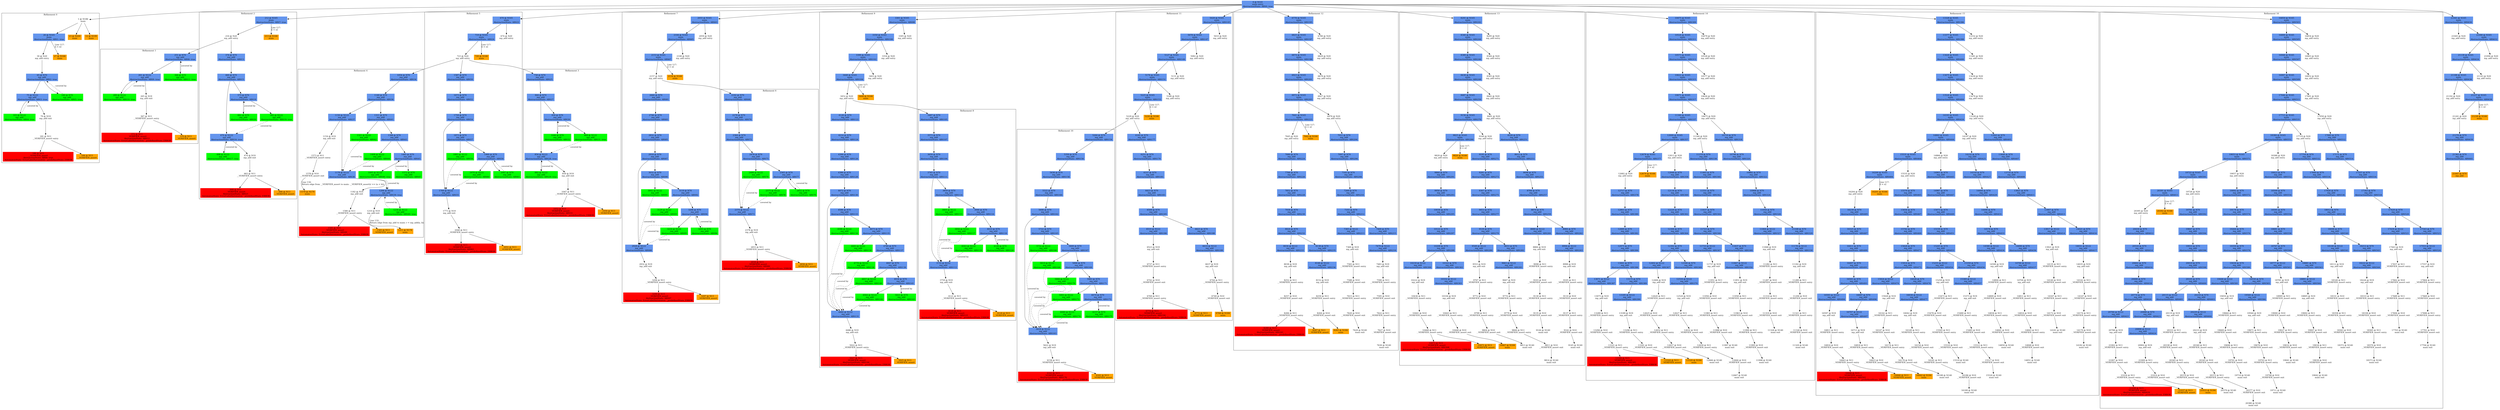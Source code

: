 digraph ARG {
node [style="filled" shape="box" color="white"]
subgraph cluster_0 {
label="Refinement 0"
1 [label="1 @ N186\nmain\n" id="1"]
26 [fillcolor="cornflowerblue" label="26 @ N165\nmain\nAbstractionState: ABS1: true\n" id="26"]
30 [label="30 @ N20\nmp_add entry\n" id="30"]
65 [fillcolor="cornflowerblue" label="65 @ N70\nmp_add\nAbstractionState: ABS2: true\n" id="65"]
75 [fillcolor="cornflowerblue" label="75 @ N122\nmp_add\nAbstractionState: ABS3: true\n" id="75"]
103 [fillcolor="green" label="103 @ N122\nmp_add\nAbstractionState: ABS4: true\n" id="103"]
79 [label="79 @ N19\nmp_add exit\n" id="79"]
181 [label="181 @ N11\n__VERIFIER_assert entry\n" id="181"]
186 [fillcolor="red" label="186 @ N15\n__VERIFIER_assert\nAbstractionState: ABS6: true\n AutomatonState: ErrorLabelAutomaton: _predefinedState_ERROR\n" id="186"]
184 [fillcolor="orange" label="184 @ N13\n__VERIFIER_assert\n" id="184"]
180 [fillcolor="green" label="180 @ N70\nmp_add\nAbstractionState: ABS5: true\n" id="180"]
27 [fillcolor="orange" label="27 @ N166\nmain\n" id="27"]
23 [fillcolor="orange" label="23 @ N200\nmain\n" id="23"]
12 [fillcolor="orange" label="12 @ N199\nmain\n" id="12"]
1 -> 12 []
1 -> 23 []
1 -> 26 []
26 -> 27 [label="Line 117: \l[i < n]\l" id="26 -> 27"]
26 -> 30 []
30 -> 65 []
180 -> 65 [style="dashed" weight="0" label="covered by"]
65 -> 180 []
65 -> 75 []
103 -> 75 [style="dashed" weight="0" label="covered by"]
75 -> 79 []
75 -> 103 []
79 -> 181 []
181 -> 184 []
181 -> 186 []
}
0 -> 1
subgraph cluster_1 {
label="Refinement 1"
251 [fillcolor="cornflowerblue" label="251 @ N70\nmp_add\nAbstractionState: ABS8: true\n" id="251"]
261 [fillcolor="cornflowerblue" label="261 @ N122\nmp_add\nAbstractionState: ABS9: true\n" id="261"]
289 [fillcolor="green" label="289 @ N122\nmp_add\nAbstractionState: ABS10: true\n" id="289"]
265 [label="265 @ N19\nmp_add exit\n" id="265"]
367 [label="367 @ N11\n__VERIFIER_assert entry\n" id="367"]
372 [fillcolor="red" label="372 @ N15\n__VERIFIER_assert\nAbstractionState: ABS12\n AutomatonState: ErrorLabelAutomaton: _predefinedState_ERROR\n" id="372"]
370 [fillcolor="orange" label="370 @ N13\n__VERIFIER_assert\n" id="370"]
366 [fillcolor="green" label="366 @ N70\nmp_add\nAbstractionState: ABS11: true\n" id="366"]
366 -> 251 [style="dashed" weight="0" label="covered by"]
251 -> 366 []
251 -> 261 []
289 -> 261 [style="dashed" weight="0" label="covered by"]
261 -> 265 []
261 -> 289 []
265 -> 367 []
367 -> 370 []
367 -> 372 []
}
216 -> 251
subgraph cluster_2 {
label="Refinement 2"
212 [fillcolor="cornflowerblue" label="212 @ N165\nmain\nAbstractionState: ABS7: true\n" id="212"]
216 [label="216 @ N20\nmp_add entry\n" id="216"]
374 [fillcolor="cornflowerblue" label="374 @ N70\nmp_add\nAbstractionState: ABS13\n" id="374"]
460 [fillcolor="cornflowerblue" label="460 @ N70\nmp_add\nAbstractionState: ABS15\n" id="460"]
470 [fillcolor="cornflowerblue" label="470 @ N122\nmp_add\nAbstractionState: ABS16: true\n" id="470"]
498 [fillcolor="green" label="498 @ N122\nmp_add\nAbstractionState: ABS17: true\n" id="498"]
474 [label="474 @ N19\nmp_add exit\n" id="474"]
663 [label="663 @ N11\n__VERIFIER_assert entry\n" id="663"]
668 [fillcolor="red" label="668 @ N15\n__VERIFIER_assert\nAbstractionState: ABS21\n AutomatonState: ErrorLabelAutomaton: _predefinedState_ERROR\n" id="668"]
666 [fillcolor="orange" label="666 @ N13\n__VERIFIER_assert\n" id="666"]
575 [fillcolor="cornflowerblue" label="575 @ N70\nmp_add\nAbstractionState: ABS18\n" id="575"]
585 [fillcolor="green" label="585 @ N122\nmp_add\nAbstractionState: ABS19: true\n" id="585"]
662 [fillcolor="green" label="662 @ N70\nmp_add\nAbstractionState: ABS20\n" id="662"]
213 [fillcolor="orange" label="213 @ N166\nmain\n" id="213"]
212 -> 213 [label="Line 117: \l[i < n]\l" id="212 -> 213"]
212 -> 216 []
216 -> 374 []
374 -> 460 []
460 -> 575 []
460 -> 470 []
498 -> 470 [style="dashed" weight="0" label="covered by"]
585 -> 470 [style="dashed" weight="0" label="covered by"]
470 -> 474 []
470 -> 498 []
474 -> 663 []
663 -> 666 []
663 -> 668 []
662 -> 575 [style="dashed" weight="0" label="covered by"]
575 -> 662 []
575 -> 585 []
}
0 -> 212
subgraph cluster_3 {
label="Refinement 3"
758 [fillcolor="cornflowerblue" label="758 @ N70\nmp_add\nAbstractionState: ABS25\n" id="758"]
844 [fillcolor="cornflowerblue" label="844 @ N70\nmp_add\nAbstractionState: ABS27\n" id="844"]
854 [fillcolor="cornflowerblue" label="854 @ N122\nmp_add\nAbstractionState: ABS28: true\n" id="854"]
882 [fillcolor="green" label="882 @ N122\nmp_add\nAbstractionState: ABS29: true\n" id="882"]
858 [label="858 @ N19\nmp_add exit\n" id="858"]
1047 [label="1047 @ N11\n__VERIFIER_assert entry\n" id="1047"]
1052 [fillcolor="red" label="1052 @ N15\n__VERIFIER_assert\nAbstractionState: ABS33\n AutomatonState: ErrorLabelAutomaton: _predefinedState_ERROR\n" id="1052"]
1050 [fillcolor="orange" label="1050 @ N13\n__VERIFIER_assert\n" id="1050"]
959 [fillcolor="cornflowerblue" label="959 @ N70\nmp_add\nAbstractionState: ABS30\n" id="959"]
969 [fillcolor="green" label="969 @ N122\nmp_add\nAbstractionState: ABS31: true\n" id="969"]
1046 [fillcolor="green" label="1046 @ N70\nmp_add\nAbstractionState: ABS32\n" id="1046"]
758 -> 844 []
844 -> 959 []
844 -> 854 []
882 -> 854 [style="dashed" weight="0" label="covered by"]
969 -> 854 [style="dashed" weight="0" label="covered by"]
854 -> 858 []
854 -> 882 []
858 -> 1047 []
1047 -> 1050 []
1047 -> 1052 []
1046 -> 959 [style="dashed" weight="0" label="covered by"]
959 -> 1046 []
959 -> 969 []
}
723 -> 758
subgraph cluster_4 {
label="Refinement 4"
1054 [fillcolor="cornflowerblue" label="1054 @ N70\nmp_add\nAbstractionState: ABS34\n" id="1054"]
1140 [fillcolor="cornflowerblue" label="1140 @ N70\nmp_add\nAbstractionState: ABS36\n" id="1140"]
1150 [fillcolor="cornflowerblue" label="1150 @ N122\nmp_add\nAbstractionState: ABS37\n" id="1150"]
1178 [fillcolor="cornflowerblue" label="1178 @ N122\nmp_add\nAbstractionState: ABS38\n" id="1178"]
1206 [fillcolor="cornflowerblue" label="1206 @ N122\nmp_add\nAbstractionState: ABS39: true\n" id="1206"]
1234 [fillcolor="green" label="1234 @ N122\nmp_add\nAbstractionState: ABS40: true\n" id="1234"]
1210 [label="1210 @ N19\nmp_add exit\n" id="1210"]
1211 [fillcolor="orange" label="1211 @ N178\nmain\n" id="1211"]
1182 [label="1182 @ N19\nmp_add exit\n" id="1182"]
1580 [label="1580 @ N11\n__VERIFIER_assert entry\n" id="1580"]
1585 [fillcolor="red" label="1585 @ N15\n__VERIFIER_assert\nAbstractionState: ABS49\n AutomatonState: ErrorLabelAutomaton: _predefinedState_ERROR\n" id="1585"]
1583 [fillcolor="orange" label="1583 @ N13\n__VERIFIER_assert\n" id="1583"]
1154 [label="1154 @ N19\nmp_add exit\n" id="1154"]
1573 [label="1573 @ N11\n__VERIFIER_assert entry\n" id="1573"]
1578 [label="1578 @ N10\n__VERIFIER_assert exit\n" id="1578"]
1579 [fillcolor="orange" label="1579 @ N179\nmain\n" id="1579"]
1311 [fillcolor="cornflowerblue" label="1311 @ N70\nmp_add\nAbstractionState: ABS41\n" id="1311"]
1321 [fillcolor="green" label="1321 @ N122\nmp_add\nAbstractionState: ABS42\n" id="1321"]
1398 [fillcolor="cornflowerblue" label="1398 @ N70\nmp_add\nAbstractionState: ABS43\n" id="1398"]
1408 [fillcolor="green" label="1408 @ N122\nmp_add\nAbstractionState: ABS44\n" id="1408"]
1485 [fillcolor="cornflowerblue" label="1485 @ N70\nmp_add\nAbstractionState: ABS45\n" id="1485"]
1495 [fillcolor="green" label="1495 @ N122\nmp_add\nAbstractionState: ABS46: true\n" id="1495"]
1572 [fillcolor="green" label="1572 @ N70\nmp_add\nAbstractionState: ABS47\n" id="1572"]
1054 -> 1140 []
1140 -> 1311 []
1140 -> 1150 []
1150 -> 1154 []
1150 -> 1178 []
1321 -> 1178 [style="dashed" weight="0" label="covered by"]
1408 -> 1178 [style="dashed" weight="0" label="covered by"]
1178 -> 1182 []
1178 -> 1206 []
1234 -> 1206 [style="dashed" weight="0" label="covered by"]
1495 -> 1206 [style="dashed" weight="0" label="covered by"]
1206 -> 1210 []
1206 -> 1234 []
1210 -> 1211 [label="Line 132: \lReturn edge from mp_add to main: r = mp_add(a, b);\l" id="1210 -> 1211"]
1182 -> 1580 []
1580 -> 1583 []
1580 -> 1585 []
1154 -> 1573 []
1573 -> 1578 []
1578 -> 1579 [label="Line 134: \lReturn edge from __VERIFIER_assert to main: __VERIFIER_assert(r == (a + b));\l" id="1578 -> 1579"]
1311 -> 1398 []
1311 -> 1321 []
1398 -> 1485 []
1398 -> 1408 []
1572 -> 1485 [style="dashed" weight="0" label="covered by"]
1485 -> 1572 []
1485 -> 1495 []
}
723 -> 1054
subgraph cluster_5 {
label="Refinement 5"
670 [fillcolor="cornflowerblue" label="670 @ N165\nmain\nAbstractionState: ABS22\n" id="670"]
719 [fillcolor="cornflowerblue" label="719 @ N165\nmain\nAbstractionState: ABS24\n" id="719"]
723 [label="723 @ N20\nmp_add entry\n" id="723"]
1587 [fillcolor="cornflowerblue" label="1587 @ N70\nmp_add\nAbstractionState: ABS50\n" id="1587"]
1673 [fillcolor="cornflowerblue" label="1673 @ N70\nmp_add\nAbstractionState: ABS52\n" id="1673"]
1759 [fillcolor="cornflowerblue" label="1759 @ N70\nmp_add\nAbstractionState: ABS54\n" id="1759"]
1769 [fillcolor="cornflowerblue" label="1769 @ N122\nmp_add\nAbstractionState: ABS55\n" id="1769"]
1773 [label="1773 @ N19\nmp_add exit\n" id="1773"]
2048 [label="2048 @ N11\n__VERIFIER_assert entry\n" id="2048"]
2053 [fillcolor="red" label="2053 @ N15\n__VERIFIER_assert\nAbstractionState: ABS62\n AutomatonState: ErrorLabelAutomaton: _predefinedState_ERROR\n" id="2053"]
2051 [fillcolor="orange" label="2051 @ N13\n__VERIFIER_assert\n" id="2051"]
1873 [fillcolor="cornflowerblue" label="1873 @ N70\nmp_add\nAbstractionState: ABS57\n" id="1873"]
1883 [fillcolor="green" label="1883 @ N122\nmp_add\nAbstractionState: ABS58\n" id="1883"]
1960 [fillcolor="cornflowerblue" label="1960 @ N70\nmp_add\nAbstractionState: ABS59\n" id="1960"]
1970 [fillcolor="green" label="1970 @ N122\nmp_add\nAbstractionState: ABS60\n" id="1970"]
2047 [fillcolor="green" label="2047 @ N70\nmp_add\nAbstractionState: ABS61\n" id="2047"]
720 [fillcolor="orange" label="720 @ N166\nmain\n" id="720"]
674 [label="674 @ N20\nmp_add entry\n" id="674"]
670 -> 674 []
670 -> 719 []
719 -> 720 [label="Line 117: \l[i < n]\l" id="719 -> 720"]
719 -> 723 []
723 -> 1587 []
1587 -> 1673 []
1673 -> 1759 []
1759 -> 1873 []
1759 -> 1769 []
1883 -> 1769 [style="dashed" weight="0" label="covered by"]
1970 -> 1769 [style="dashed" weight="0" label="covered by"]
1769 -> 1773 []
1773 -> 2048 []
2048 -> 2051 []
2048 -> 2053 []
1873 -> 1960 []
1873 -> 1883 []
2047 -> 1960 [style="dashed" weight="0" label="covered by"]
1960 -> 2047 []
1960 -> 1970 []
}
0 -> 670
subgraph cluster_6 {
label="Refinement 6"
2192 [fillcolor="cornflowerblue" label="2192 @ N70\nmp_add\nAbstractionState: ABS68\n" id="2192"]
2278 [fillcolor="cornflowerblue" label="2278 @ N70\nmp_add\nAbstractionState: ABS70\n" id="2278"]
2364 [fillcolor="cornflowerblue" label="2364 @ N70\nmp_add\nAbstractionState: ABS72\n" id="2364"]
2374 [fillcolor="cornflowerblue" label="2374 @ N122\nmp_add\nAbstractionState: ABS73\n" id="2374"]
2378 [label="2378 @ N19\nmp_add exit\n" id="2378"]
2653 [label="2653 @ N11\n__VERIFIER_assert entry\n" id="2653"]
2658 [fillcolor="red" label="2658 @ N15\n__VERIFIER_assert\nAbstractionState: ABS80\n AutomatonState: ErrorLabelAutomaton: _predefinedState_ERROR\n" id="2658"]
2656 [fillcolor="orange" label="2656 @ N13\n__VERIFIER_assert\n" id="2656"]
2478 [fillcolor="cornflowerblue" label="2478 @ N70\nmp_add\nAbstractionState: ABS75\n" id="2478"]
2488 [fillcolor="green" label="2488 @ N122\nmp_add\nAbstractionState: ABS76\n" id="2488"]
2565 [fillcolor="cornflowerblue" label="2565 @ N70\nmp_add\nAbstractionState: ABS77\n" id="2565"]
2575 [fillcolor="green" label="2575 @ N122\nmp_add\nAbstractionState: ABS78\n" id="2575"]
2652 [fillcolor="green" label="2652 @ N70\nmp_add\nAbstractionState: ABS79\n" id="2652"]
2192 -> 2278 []
2278 -> 2364 []
2364 -> 2478 []
2364 -> 2374 []
2488 -> 2374 [style="dashed" weight="0" label="covered by"]
2575 -> 2374 [style="dashed" weight="0" label="covered by"]
2374 -> 2378 []
2378 -> 2653 []
2653 -> 2656 []
2653 -> 2658 []
2478 -> 2565 []
2478 -> 2488 []
2652 -> 2565 [style="dashed" weight="0" label="covered by"]
2565 -> 2652 []
2565 -> 2575 []
}
2157 -> 2192
subgraph cluster_7 {
label="Refinement 7"
2055 [fillcolor="cornflowerblue" label="2055 @ N165\nmain\nAbstractionState: ABS63\n" id="2055"]
2104 [fillcolor="cornflowerblue" label="2104 @ N165\nmain\nAbstractionState: ABS65\n" id="2104"]
2153 [fillcolor="cornflowerblue" label="2153 @ N165\nmain\nAbstractionState: ABS67\n" id="2153"]
2157 [label="2157 @ N20\nmp_add entry\n" id="2157"]
2660 [fillcolor="cornflowerblue" label="2660 @ N70\nmp_add\nAbstractionState: ABS81\n" id="2660"]
2746 [fillcolor="cornflowerblue" label="2746 @ N70\nmp_add\nAbstractionState: ABS83\n" id="2746"]
2832 [fillcolor="cornflowerblue" label="2832 @ N70\nmp_add\nAbstractionState: ABS85\n" id="2832"]
2918 [fillcolor="cornflowerblue" label="2918 @ N70\nmp_add\nAbstractionState: ABS87\n" id="2918"]
2928 [fillcolor="cornflowerblue" label="2928 @ N122\nmp_add\nAbstractionState: ABS88\n" id="2928"]
2932 [label="2932 @ N19\nmp_add exit\n" id="2932"]
3294 [label="3294 @ N11\n__VERIFIER_assert entry\n" id="3294"]
3299 [fillcolor="red" label="3299 @ N15\n__VERIFIER_assert\nAbstractionState: ABS97\n AutomatonState: ErrorLabelAutomaton: _predefinedState_ERROR\n" id="3299"]
3297 [fillcolor="orange" label="3297 @ N13\n__VERIFIER_assert\n" id="3297"]
3032 [fillcolor="cornflowerblue" label="3032 @ N70\nmp_add\nAbstractionState: ABS90\n" id="3032"]
3042 [fillcolor="green" label="3042 @ N122\nmp_add\nAbstractionState: ABS91\n" id="3042"]
3119 [fillcolor="cornflowerblue" label="3119 @ N70\nmp_add\nAbstractionState: ABS92\n" id="3119"]
3129 [fillcolor="green" label="3129 @ N122\nmp_add\nAbstractionState: ABS93\n" id="3129"]
3206 [fillcolor="cornflowerblue" label="3206 @ N70\nmp_add\nAbstractionState: ABS94\n" id="3206"]
3216 [fillcolor="green" label="3216 @ N122\nmp_add\nAbstractionState: ABS95\n" id="3216"]
3293 [fillcolor="green" label="3293 @ N70\nmp_add\nAbstractionState: ABS96\n" id="3293"]
2154 [fillcolor="orange" label="2154 @ N166\nmain\n" id="2154"]
2108 [label="2108 @ N20\nmp_add entry\n" id="2108"]
2059 [label="2059 @ N20\nmp_add entry\n" id="2059"]
2055 -> 2059 []
2055 -> 2104 []
2104 -> 2108 []
2104 -> 2153 []
2153 -> 2154 [label="Line 117: \l[i < n]\l" id="2153 -> 2154"]
2153 -> 2157 []
2157 -> 2660 []
2660 -> 2746 []
2746 -> 2832 []
2832 -> 2918 []
2918 -> 3032 []
2918 -> 2928 []
3042 -> 2928 [style="dashed" weight="0" label="covered by"]
3129 -> 2928 [style="dashed" weight="0" label="covered by"]
3216 -> 2928 [style="dashed" weight="0" label="covered by"]
2928 -> 2932 []
2932 -> 3294 []
3294 -> 3297 []
3294 -> 3299 []
3032 -> 3119 []
3032 -> 3042 []
3119 -> 3206 []
3119 -> 3129 []
3293 -> 3206 [style="dashed" weight="0" label="covered by"]
3206 -> 3293 []
3206 -> 3216 []
}
0 -> 2055
subgraph cluster_8 {
label="Refinement 8"
3487 [fillcolor="cornflowerblue" label="3487 @ N70\nmp_add\nAbstractionState: ABS105\n" id="3487"]
3573 [fillcolor="cornflowerblue" label="3573 @ N70\nmp_add\nAbstractionState: ABS107\n" id="3573"]
3659 [fillcolor="cornflowerblue" label="3659 @ N70\nmp_add\nAbstractionState: ABS109\n" id="3659"]
3745 [fillcolor="cornflowerblue" label="3745 @ N70\nmp_add\nAbstractionState: ABS111\n" id="3745"]
3755 [fillcolor="cornflowerblue" label="3755 @ N122\nmp_add\nAbstractionState: ABS112\n" id="3755"]
3759 [label="3759 @ N19\nmp_add exit\n" id="3759"]
4121 [label="4121 @ N11\n__VERIFIER_assert entry\n" id="4121"]
4126 [fillcolor="red" label="4126 @ N15\n__VERIFIER_assert\nAbstractionState: ABS121\n AutomatonState: ErrorLabelAutomaton: _predefinedState_ERROR\n" id="4126"]
4124 [fillcolor="orange" label="4124 @ N13\n__VERIFIER_assert\n" id="4124"]
3859 [fillcolor="cornflowerblue" label="3859 @ N70\nmp_add\nAbstractionState: ABS114\n" id="3859"]
3869 [fillcolor="green" label="3869 @ N122\nmp_add\nAbstractionState: ABS115\n" id="3869"]
3946 [fillcolor="cornflowerblue" label="3946 @ N70\nmp_add\nAbstractionState: ABS116\n" id="3946"]
3956 [fillcolor="green" label="3956 @ N122\nmp_add\nAbstractionState: ABS117\n" id="3956"]
4033 [fillcolor="cornflowerblue" label="4033 @ N70\nmp_add\nAbstractionState: ABS118\n" id="4033"]
4043 [fillcolor="green" label="4043 @ N122\nmp_add\nAbstractionState: ABS119\n" id="4043"]
4120 [fillcolor="green" label="4120 @ N70\nmp_add\nAbstractionState: ABS120\n" id="4120"]
3487 -> 3573 []
3573 -> 3659 []
3659 -> 3745 []
3745 -> 3859 []
3745 -> 3755 []
3869 -> 3755 [style="dashed" weight="0" label="covered by"]
3956 -> 3755 [style="dashed" weight="0" label="covered by"]
4043 -> 3755 [style="dashed" weight="0" label="covered by"]
3755 -> 3759 []
3759 -> 4121 []
4121 -> 4124 []
4121 -> 4126 []
3859 -> 3946 []
3859 -> 3869 []
3946 -> 4033 []
3946 -> 3956 []
4120 -> 4033 [style="dashed" weight="0" label="covered by"]
4033 -> 4120 []
4033 -> 4043 []
}
3452 -> 3487
subgraph cluster_9 {
label="Refinement 9"
3301 [fillcolor="cornflowerblue" label="3301 @ N165\nmain\nAbstractionState: ABS98\n" id="3301"]
3350 [fillcolor="cornflowerblue" label="3350 @ N165\nmain\nAbstractionState: ABS100\n" id="3350"]
3399 [fillcolor="cornflowerblue" label="3399 @ N165\nmain\nAbstractionState: ABS102\n" id="3399"]
3448 [fillcolor="cornflowerblue" label="3448 @ N165\nmain\nAbstractionState: ABS104\n" id="3448"]
3452 [label="3452 @ N20\nmp_add entry\n" id="3452"]
4128 [fillcolor="cornflowerblue" label="4128 @ N70\nmp_add\nAbstractionState: ABS122\n" id="4128"]
4214 [fillcolor="cornflowerblue" label="4214 @ N70\nmp_add\nAbstractionState: ABS124\n" id="4214"]
4300 [fillcolor="cornflowerblue" label="4300 @ N70\nmp_add\nAbstractionState: ABS126\n" id="4300"]
4386 [fillcolor="cornflowerblue" label="4386 @ N70\nmp_add\nAbstractionState: ABS128\n" id="4386"]
4472 [fillcolor="cornflowerblue" label="4472 @ N70\nmp_add\nAbstractionState: ABS130\n" id="4472"]
4482 [fillcolor="cornflowerblue" label="4482 @ N122\nmp_add\nAbstractionState: ABS131\n" id="4482"]
4486 [label="4486 @ N19\nmp_add exit\n" id="4486"]
5022 [label="5022 @ N11\n__VERIFIER_assert entry\n" id="5022"]
5027 [fillcolor="red" label="5027 @ N15\n__VERIFIER_assert\nAbstractionState: ABS144\n AutomatonState: ErrorLabelAutomaton: _predefinedState_ERROR\n" id="5027"]
5025 [fillcolor="orange" label="5025 @ N13\n__VERIFIER_assert\n" id="5025"]
4586 [fillcolor="cornflowerblue" label="4586 @ N70\nmp_add\nAbstractionState: ABS133\n" id="4586"]
4596 [fillcolor="green" label="4596 @ N122\nmp_add\nAbstractionState: ABS134\n" id="4596"]
4673 [fillcolor="cornflowerblue" label="4673 @ N70\nmp_add\nAbstractionState: ABS135\n" id="4673"]
4683 [fillcolor="green" label="4683 @ N122\nmp_add\nAbstractionState: ABS136\n" id="4683"]
4760 [fillcolor="cornflowerblue" label="4760 @ N70\nmp_add\nAbstractionState: ABS137\n" id="4760"]
4770 [fillcolor="green" label="4770 @ N122\nmp_add\nAbstractionState: ABS138\n" id="4770"]
4847 [fillcolor="cornflowerblue" label="4847 @ N70\nmp_add\nAbstractionState: ABS139\n" id="4847"]
4857 [fillcolor="green" label="4857 @ N122\nmp_add\nAbstractionState: ABS140\n" id="4857"]
4934 [fillcolor="cornflowerblue" label="4934 @ N70\nmp_add\nAbstractionState: ABS141\n" id="4934"]
4944 [fillcolor="green" label="4944 @ N122\nmp_add\nAbstractionState: ABS142\n" id="4944"]
5021 [fillcolor="green" label="5021 @ N70\nmp_add\nAbstractionState: ABS143\n" id="5021"]
3449 [fillcolor="orange" label="3449 @ N166\nmain\n" id="3449"]
3403 [label="3403 @ N20\nmp_add entry\n" id="3403"]
3354 [label="3354 @ N20\nmp_add entry\n" id="3354"]
3305 [label="3305 @ N20\nmp_add entry\n" id="3305"]
3301 -> 3305 []
3301 -> 3350 []
3350 -> 3354 []
3350 -> 3399 []
3399 -> 3403 []
3399 -> 3448 []
3448 -> 3449 [label="Line 117: \l[i < n]\l" id="3448 -> 3449"]
3448 -> 3452 []
3452 -> 4128 []
4128 -> 4214 []
4214 -> 4300 []
4300 -> 4386 []
4386 -> 4472 []
4472 -> 4586 []
4472 -> 4482 []
4596 -> 4482 [style="dashed" weight="0" label="covered by"]
4683 -> 4482 [style="dashed" weight="0" label="covered by"]
4770 -> 4482 [style="dashed" weight="0" label="covered by"]
4857 -> 4482 [style="dashed" weight="0" label="covered by"]
4944 -> 4482 [style="dashed" weight="0" label="covered by"]
4482 -> 4486 []
4486 -> 5022 []
5022 -> 5025 []
5022 -> 5027 []
4586 -> 4673 []
4586 -> 4596 []
4673 -> 4760 []
4673 -> 4683 []
4760 -> 4847 []
4760 -> 4770 []
4847 -> 4934 []
4847 -> 4857 []
5021 -> 4934 [style="dashed" weight="0" label="covered by"]
4934 -> 5021 []
4934 -> 4944 []
}
0 -> 3301
subgraph cluster_10 {
label="Refinement 10"
5264 [fillcolor="cornflowerblue" label="5264 @ N70\nmp_add\nAbstractionState: ABS154\n" id="5264"]
5350 [fillcolor="cornflowerblue" label="5350 @ N70\nmp_add\nAbstractionState: ABS156\n" id="5350"]
5436 [fillcolor="cornflowerblue" label="5436 @ N70\nmp_add\nAbstractionState: ABS158\n" id="5436"]
5522 [fillcolor="cornflowerblue" label="5522 @ N70\nmp_add\nAbstractionState: ABS160\n" id="5522"]
5608 [fillcolor="cornflowerblue" label="5608 @ N70\nmp_add\nAbstractionState: ABS162\n" id="5608"]
5618 [fillcolor="cornflowerblue" label="5618 @ N122\nmp_add\nAbstractionState: ABS163\n" id="5618"]
5622 [label="5622 @ N19\nmp_add exit\n" id="5622"]
6158 [label="6158 @ N11\n__VERIFIER_assert entry\n" id="6158"]
6163 [fillcolor="red" label="6163 @ N15\n__VERIFIER_assert\nAbstractionState: ABS176\n AutomatonState: ErrorLabelAutomaton: _predefinedState_ERROR\n" id="6163"]
6161 [fillcolor="orange" label="6161 @ N13\n__VERIFIER_assert\n" id="6161"]
5722 [fillcolor="cornflowerblue" label="5722 @ N70\nmp_add\nAbstractionState: ABS165\n" id="5722"]
5732 [fillcolor="green" label="5732 @ N122\nmp_add\nAbstractionState: ABS166\n" id="5732"]
5809 [fillcolor="cornflowerblue" label="5809 @ N70\nmp_add\nAbstractionState: ABS167\n" id="5809"]
5819 [fillcolor="green" label="5819 @ N122\nmp_add\nAbstractionState: ABS168\n" id="5819"]
5896 [fillcolor="cornflowerblue" label="5896 @ N70\nmp_add\nAbstractionState: ABS169\n" id="5896"]
5906 [fillcolor="green" label="5906 @ N122\nmp_add\nAbstractionState: ABS170\n" id="5906"]
5983 [fillcolor="cornflowerblue" label="5983 @ N70\nmp_add\nAbstractionState: ABS171\n" id="5983"]
5993 [fillcolor="green" label="5993 @ N122\nmp_add\nAbstractionState: ABS172\n" id="5993"]
6070 [fillcolor="cornflowerblue" label="6070 @ N70\nmp_add\nAbstractionState: ABS173\n" id="6070"]
6080 [fillcolor="green" label="6080 @ N122\nmp_add\nAbstractionState: ABS174\n" id="6080"]
6157 [fillcolor="green" label="6157 @ N70\nmp_add\nAbstractionState: ABS175\n" id="6157"]
5264 -> 5350 []
5350 -> 5436 []
5436 -> 5522 []
5522 -> 5608 []
5608 -> 5722 []
5608 -> 5618 []
5732 -> 5618 [style="dashed" weight="0" label="covered by"]
5819 -> 5618 [style="dashed" weight="0" label="covered by"]
5906 -> 5618 [style="dashed" weight="0" label="covered by"]
5993 -> 5618 [style="dashed" weight="0" label="covered by"]
6080 -> 5618 [style="dashed" weight="0" label="covered by"]
5618 -> 5622 []
5622 -> 6158 []
6158 -> 6161 []
6158 -> 6163 []
5722 -> 5809 []
5722 -> 5732 []
5809 -> 5896 []
5809 -> 5819 []
5896 -> 5983 []
5896 -> 5906 []
5983 -> 6070 []
5983 -> 5993 []
6157 -> 6070 [style="dashed" weight="0" label="covered by"]
6070 -> 6157 []
6070 -> 6080 []
}
5229 -> 5264
subgraph cluster_11 {
label="Refinement 11"
5029 [fillcolor="cornflowerblue" label="5029 @ N165\nmain\nAbstractionState: ABS145\n" id="5029"]
5078 [fillcolor="cornflowerblue" label="5078 @ N165\nmain\nAbstractionState: ABS147\n" id="5078"]
5127 [fillcolor="cornflowerblue" label="5127 @ N165\nmain\nAbstractionState: ABS149\n" id="5127"]
5176 [fillcolor="cornflowerblue" label="5176 @ N165\nmain\nAbstractionState: ABS151\n" id="5176"]
5225 [fillcolor="cornflowerblue" label="5225 @ N165\nmain\nAbstractionState: ABS153\n" id="5225"]
5229 [label="5229 @ N20\nmp_add entry\n" id="5229"]
6165 [fillcolor="cornflowerblue" label="6165 @ N70\nmp_add\nAbstractionState: ABS177\n" id="6165"]
6251 [fillcolor="cornflowerblue" label="6251 @ N70\nmp_add\nAbstractionState: ABS179\n" id="6251"]
6337 [fillcolor="cornflowerblue" label="6337 @ N70\nmp_add\nAbstractionState: ABS181\n" id="6337"]
6423 [fillcolor="cornflowerblue" label="6423 @ N70\nmp_add\nAbstractionState: ABS183\n" id="6423"]
6509 [fillcolor="cornflowerblue" label="6509 @ N70\nmp_add\nAbstractionState: ABS185\n" id="6509"]
6519 [fillcolor="cornflowerblue" label="6519 @ N122\nmp_add\nAbstractionState: ABS186\n" id="6519"]
6523 [label="6523 @ N19\nmp_add exit\n" id="6523"]
6737 [label="6737 @ N11\n__VERIFIER_assert entry\n" id="6737"]
6742 [label="6742 @ N10\n__VERIFIER_assert exit\n" id="6742"]
6769 [label="6769 @ N11\n__VERIFIER_assert entry\n" id="6769"]
6774 [fillcolor="red" label="6774 @ N15\n__VERIFIER_assert\nAbstractionState: ABS194\n AutomatonState: ErrorLabelAutomaton: _predefinedState_ERROR\n" id="6774"]
6772 [fillcolor="orange" label="6772 @ N13\n__VERIFIER_assert\n" id="6772"]
6623 [fillcolor="cornflowerblue" label="6623 @ N70\nmp_add\nAbstractionState: ABS188\n" id="6623"]
6633 [fillcolor="cornflowerblue" label="6633 @ N122\nmp_add\nAbstractionState: ABS189\n" id="6633"]
6637 [label="6637 @ N19\nmp_add exit\n" id="6637"]
6744 [label="6744 @ N11\n__VERIFIER_assert entry\n" id="6744"]
6749 [label="6749 @ N10\n__VERIFIER_assert exit\n" id="6749"]
6768 [fillcolor="orange" label="6768 @ N184\nmain\n" id="6768"]
5226 [fillcolor="orange" label="5226 @ N166\nmain\n" id="5226"]
5180 [label="5180 @ N20\nmp_add entry\n" id="5180"]
5131 [label="5131 @ N20\nmp_add entry\n" id="5131"]
5082 [label="5082 @ N20\nmp_add entry\n" id="5082"]
5033 [label="5033 @ N20\nmp_add entry\n" id="5033"]
5029 -> 5033 []
5029 -> 5078 []
5078 -> 5082 []
5078 -> 5127 []
5127 -> 5131 []
5127 -> 5176 []
5176 -> 5180 []
5176 -> 5225 []
5225 -> 5226 [label="Line 117: \l[i < n]\l" id="5225 -> 5226"]
5225 -> 5229 []
5229 -> 6165 []
6165 -> 6251 []
6251 -> 6337 []
6337 -> 6423 []
6423 -> 6509 []
6509 -> 6623 []
6509 -> 6519 []
6519 -> 6523 []
6523 -> 6737 []
6737 -> 6742 []
6742 -> 6769 []
6769 -> 6772 []
6769 -> 6774 []
6623 -> 6633 []
6633 -> 6637 []
6637 -> 6744 []
6744 -> 6749 []
6749 -> 6768 []
}
0 -> 5029
subgraph cluster_12 {
label="Refinement 12"
6776 [fillcolor="cornflowerblue" label="6776 @ N165\nmain\nAbstractionState: ABS195\n" id="6776"]
6825 [fillcolor="cornflowerblue" label="6825 @ N165\nmain\nAbstractionState: ABS197\n" id="6825"]
6874 [fillcolor="cornflowerblue" label="6874 @ N165\nmain\nAbstractionState: ABS199\n" id="6874"]
6923 [fillcolor="cornflowerblue" label="6923 @ N165\nmain\nAbstractionState: ABS201\n" id="6923"]
6972 [fillcolor="cornflowerblue" label="6972 @ N165\nmain\nAbstractionState: ABS203\n" id="6972"]
7641 [fillcolor="cornflowerblue" label="7641 @ N165\nmain\nAbstractionState: ABS223\n" id="7641"]
7645 [label="7645 @ N20\nmp_add entry\n" id="7645"]
7680 [fillcolor="cornflowerblue" label="7680 @ N70\nmp_add\nAbstractionState: ABS224\n" id="7680"]
7766 [fillcolor="cornflowerblue" label="7766 @ N70\nmp_add\nAbstractionState: ABS226\n" id="7766"]
7852 [fillcolor="cornflowerblue" label="7852 @ N70\nmp_add\nAbstractionState: ABS228\n" id="7852"]
7938 [fillcolor="cornflowerblue" label="7938 @ N70\nmp_add\nAbstractionState: ABS230\n" id="7938"]
8024 [fillcolor="cornflowerblue" label="8024 @ N70\nmp_add\nAbstractionState: ABS232\n" id="8024"]
8034 [fillcolor="cornflowerblue" label="8034 @ N122\nmp_add\nAbstractionState: ABS233\n" id="8034"]
8038 [label="8038 @ N19\nmp_add exit\n" id="8038"]
8252 [label="8252 @ N11\n__VERIFIER_assert entry\n" id="8252"]
8257 [label="8257 @ N10\n__VERIFIER_assert exit\n" id="8257"]
8284 [label="8284 @ N11\n__VERIFIER_assert entry\n" id="8284"]
8289 [fillcolor="red" label="8289 @ N15\n__VERIFIER_assert\nAbstractionState: ABS241\n AutomatonState: ErrorLabelAutomaton: _predefinedState_ERROR\n" id="8289"]
8287 [fillcolor="orange" label="8287 @ N13\n__VERIFIER_assert\n" id="8287"]
8138 [fillcolor="cornflowerblue" label="8138 @ N70\nmp_add\nAbstractionState: ABS235\n" id="8138"]
8148 [fillcolor="cornflowerblue" label="8148 @ N122\nmp_add\nAbstractionState: ABS236\n" id="8148"]
8152 [label="8152 @ N19\nmp_add exit\n" id="8152"]
8259 [label="8259 @ N11\n__VERIFIER_assert entry\n" id="8259"]
8264 [label="8264 @ N10\n__VERIFIER_assert exit\n" id="8264"]
8283 [fillcolor="orange" label="8283 @ N184\nmain\n" id="8283"]
7642 [fillcolor="orange" label="7642 @ N166\nmain\n" id="7642"]
6976 [label="6976 @ N20\nmp_add entry\n" id="6976"]
7011 [fillcolor="cornflowerblue" label="7011 @ N70\nmp_add\nAbstractionState: ABS204\n" id="7011"]
7097 [fillcolor="cornflowerblue" label="7097 @ N70\nmp_add\nAbstractionState: ABS206\n" id="7097"]
7183 [fillcolor="cornflowerblue" label="7183 @ N70\nmp_add\nAbstractionState: ABS208\n" id="7183"]
7269 [fillcolor="cornflowerblue" label="7269 @ N70\nmp_add\nAbstractionState: ABS210\n" id="7269"]
7355 [fillcolor="cornflowerblue" label="7355 @ N70\nmp_add\nAbstractionState: ABS212\n" id="7355"]
7365 [fillcolor="cornflowerblue" label="7365 @ N122\nmp_add\nAbstractionState: ABS213\n" id="7365"]
7369 [label="7369 @ N19\nmp_add exit\n" id="7369"]
7583 [label="7583 @ N11\n__VERIFIER_assert entry\n" id="7583"]
7588 [label="7588 @ N10\n__VERIFIER_assert exit\n" id="7588"]
7615 [label="7615 @ N11\n__VERIFIER_assert entry\n" id="7615"]
7620 [label="7620 @ N10\n__VERIFIER_assert exit\n" id="7620"]
7629 [label="7629 @ N140\nmain exit\n" id="7629"]
7469 [fillcolor="cornflowerblue" label="7469 @ N70\nmp_add\nAbstractionState: ABS215\n" id="7469"]
7479 [fillcolor="cornflowerblue" label="7479 @ N122\nmp_add\nAbstractionState: ABS216\n" id="7479"]
7483 [label="7483 @ N19\nmp_add exit\n" id="7483"]
7590 [label="7590 @ N11\n__VERIFIER_assert entry\n" id="7590"]
7595 [label="7595 @ N10\n__VERIFIER_assert exit\n" id="7595"]
7622 [label="7622 @ N11\n__VERIFIER_assert entry\n" id="7622"]
7627 [label="7627 @ N10\n__VERIFIER_assert exit\n" id="7627"]
7630 [label="7630 @ N140\nmain exit\n" id="7630"]
6927 [label="6927 @ N20\nmp_add entry\n" id="6927"]
6878 [label="6878 @ N20\nmp_add entry\n" id="6878"]
6829 [label="6829 @ N20\nmp_add entry\n" id="6829"]
6780 [label="6780 @ N20\nmp_add entry\n" id="6780"]
6776 -> 6780 []
6776 -> 6825 []
6825 -> 6829 []
6825 -> 6874 []
6874 -> 6878 []
6874 -> 6923 []
6923 -> 6927 []
6923 -> 6972 []
6972 -> 6976 []
6972 -> 7641 []
7641 -> 7642 [label="Line 117: \l[i < n]\l" id="7641 -> 7642"]
7641 -> 7645 []
7645 -> 7680 []
7680 -> 7766 []
7766 -> 7852 []
7852 -> 7938 []
7938 -> 8024 []
8024 -> 8138 []
8024 -> 8034 []
8034 -> 8038 []
8038 -> 8252 []
8252 -> 8257 []
8257 -> 8284 []
8284 -> 8287 []
8284 -> 8289 []
8138 -> 8148 []
8148 -> 8152 []
8152 -> 8259 []
8259 -> 8264 []
8264 -> 8283 []
6976 -> 7011 []
7011 -> 7097 []
7097 -> 7183 []
7183 -> 7269 []
7269 -> 7355 []
7355 -> 7469 []
7355 -> 7365 []
7365 -> 7369 []
7369 -> 7583 []
7583 -> 7588 []
7588 -> 7615 []
7615 -> 7620 []
7620 -> 7629 []
7469 -> 7479 []
7479 -> 7483 []
7483 -> 7590 []
7590 -> 7595 []
7595 -> 7622 []
7622 -> 7627 []
7627 -> 7630 []
}
0 -> 6776
subgraph cluster_13 {
label="Refinement 13"
8291 [fillcolor="cornflowerblue" label="8291 @ N165\nmain\nAbstractionState: ABS242\n" id="8291"]
8340 [fillcolor="cornflowerblue" label="8340 @ N165\nmain\nAbstractionState: ABS244\n" id="8340"]
8389 [fillcolor="cornflowerblue" label="8389 @ N165\nmain\nAbstractionState: ABS246\n" id="8389"]
8438 [fillcolor="cornflowerblue" label="8438 @ N165\nmain\nAbstractionState: ABS248\n" id="8438"]
8487 [fillcolor="cornflowerblue" label="8487 @ N165\nmain\nAbstractionState: ABS250\n" id="8487"]
9156 [fillcolor="cornflowerblue" label="9156 @ N165\nmain\nAbstractionState: ABS270\n" id="9156"]
9825 [fillcolor="cornflowerblue" label="9825 @ N165\nmain\nAbstractionState: ABS290\n" id="9825"]
9829 [label="9829 @ N20\nmp_add entry\n" id="9829"]
9864 [fillcolor="cornflowerblue" label="9864 @ N70\nmp_add\nAbstractionState: ABS291\n" id="9864"]
9950 [fillcolor="cornflowerblue" label="9950 @ N70\nmp_add\nAbstractionState: ABS293\n" id="9950"]
10036 [fillcolor="cornflowerblue" label="10036 @ N70\nmp_add\nAbstractionState: ABS295\n" id="10036"]
10122 [fillcolor="cornflowerblue" label="10122 @ N70\nmp_add\nAbstractionState: ABS297\n" id="10122"]
10208 [fillcolor="cornflowerblue" label="10208 @ N70\nmp_add\nAbstractionState: ABS299\n" id="10208"]
10218 [fillcolor="cornflowerblue" label="10218 @ N122\nmp_add\nAbstractionState: ABS300\n" id="10218"]
10222 [label="10222 @ N19\nmp_add exit\n" id="10222"]
10436 [label="10436 @ N11\n__VERIFIER_assert entry\n" id="10436"]
10441 [label="10441 @ N10\n__VERIFIER_assert exit\n" id="10441"]
10468 [label="10468 @ N11\n__VERIFIER_assert entry\n" id="10468"]
10473 [fillcolor="red" label="10473 @ N15\n__VERIFIER_assert\nAbstractionState: ABS308\n AutomatonState: ErrorLabelAutomaton: _predefinedState_ERROR\n" id="10473"]
10471 [fillcolor="orange" label="10471 @ N13\n__VERIFIER_assert\n" id="10471"]
10322 [fillcolor="cornflowerblue" label="10322 @ N70\nmp_add\nAbstractionState: ABS302\n" id="10322"]
10332 [fillcolor="cornflowerblue" label="10332 @ N122\nmp_add\nAbstractionState: ABS303\n" id="10332"]
10336 [label="10336 @ N19\nmp_add exit\n" id="10336"]
10443 [label="10443 @ N11\n__VERIFIER_assert entry\n" id="10443"]
10448 [label="10448 @ N10\n__VERIFIER_assert exit\n" id="10448"]
10467 [fillcolor="orange" label="10467 @ N184\nmain\n" id="10467"]
9826 [fillcolor="orange" label="9826 @ N166\nmain\n" id="9826"]
9160 [label="9160 @ N20\nmp_add entry\n" id="9160"]
9195 [fillcolor="cornflowerblue" label="9195 @ N70\nmp_add\nAbstractionState: ABS271\n" id="9195"]
9281 [fillcolor="cornflowerblue" label="9281 @ N70\nmp_add\nAbstractionState: ABS273\n" id="9281"]
9367 [fillcolor="cornflowerblue" label="9367 @ N70\nmp_add\nAbstractionState: ABS275\n" id="9367"]
9453 [fillcolor="cornflowerblue" label="9453 @ N70\nmp_add\nAbstractionState: ABS277\n" id="9453"]
9539 [fillcolor="cornflowerblue" label="9539 @ N70\nmp_add\nAbstractionState: ABS279\n" id="9539"]
9549 [fillcolor="cornflowerblue" label="9549 @ N122\nmp_add\nAbstractionState: ABS280\n" id="9549"]
9553 [label="9553 @ N19\nmp_add exit\n" id="9553"]
9767 [label="9767 @ N11\n__VERIFIER_assert entry\n" id="9767"]
9772 [label="9772 @ N10\n__VERIFIER_assert exit\n" id="9772"]
9799 [label="9799 @ N11\n__VERIFIER_assert entry\n" id="9799"]
9804 [label="9804 @ N10\n__VERIFIER_assert exit\n" id="9804"]
9813 [label="9813 @ N140\nmain exit\n" id="9813"]
9653 [fillcolor="cornflowerblue" label="9653 @ N70\nmp_add\nAbstractionState: ABS282\n" id="9653"]
9663 [fillcolor="cornflowerblue" label="9663 @ N122\nmp_add\nAbstractionState: ABS283\n" id="9663"]
9667 [label="9667 @ N19\nmp_add exit\n" id="9667"]
9774 [label="9774 @ N11\n__VERIFIER_assert entry\n" id="9774"]
9779 [label="9779 @ N10\n__VERIFIER_assert exit\n" id="9779"]
9806 [label="9806 @ N11\n__VERIFIER_assert entry\n" id="9806"]
9811 [label="9811 @ N10\n__VERIFIER_assert exit\n" id="9811"]
9814 [label="9814 @ N140\nmain exit\n" id="9814"]
8491 [label="8491 @ N20\nmp_add entry\n" id="8491"]
8526 [fillcolor="cornflowerblue" label="8526 @ N70\nmp_add\nAbstractionState: ABS251\n" id="8526"]
8612 [fillcolor="cornflowerblue" label="8612 @ N70\nmp_add\nAbstractionState: ABS253\n" id="8612"]
8698 [fillcolor="cornflowerblue" label="8698 @ N70\nmp_add\nAbstractionState: ABS255\n" id="8698"]
8784 [fillcolor="cornflowerblue" label="8784 @ N70\nmp_add\nAbstractionState: ABS257\n" id="8784"]
8870 [fillcolor="cornflowerblue" label="8870 @ N70\nmp_add\nAbstractionState: ABS259\n" id="8870"]
8880 [fillcolor="cornflowerblue" label="8880 @ N122\nmp_add\nAbstractionState: ABS260\n" id="8880"]
8884 [label="8884 @ N19\nmp_add exit\n" id="8884"]
9098 [label="9098 @ N11\n__VERIFIER_assert entry\n" id="9098"]
9103 [label="9103 @ N10\n__VERIFIER_assert exit\n" id="9103"]
9130 [label="9130 @ N11\n__VERIFIER_assert entry\n" id="9130"]
9135 [label="9135 @ N10\n__VERIFIER_assert exit\n" id="9135"]
9144 [label="9144 @ N140\nmain exit\n" id="9144"]
8984 [fillcolor="cornflowerblue" label="8984 @ N70\nmp_add\nAbstractionState: ABS262\n" id="8984"]
8994 [fillcolor="cornflowerblue" label="8994 @ N122\nmp_add\nAbstractionState: ABS263\n" id="8994"]
8998 [label="8998 @ N19\nmp_add exit\n" id="8998"]
9105 [label="9105 @ N11\n__VERIFIER_assert entry\n" id="9105"]
9110 [label="9110 @ N10\n__VERIFIER_assert exit\n" id="9110"]
9137 [label="9137 @ N11\n__VERIFIER_assert entry\n" id="9137"]
9142 [label="9142 @ N10\n__VERIFIER_assert exit\n" id="9142"]
9145 [label="9145 @ N140\nmain exit\n" id="9145"]
8442 [label="8442 @ N20\nmp_add entry\n" id="8442"]
8393 [label="8393 @ N20\nmp_add entry\n" id="8393"]
8344 [label="8344 @ N20\nmp_add entry\n" id="8344"]
8295 [label="8295 @ N20\nmp_add entry\n" id="8295"]
8291 -> 8295 []
8291 -> 8340 []
8340 -> 8344 []
8340 -> 8389 []
8389 -> 8393 []
8389 -> 8438 []
8438 -> 8442 []
8438 -> 8487 []
8487 -> 8491 []
8487 -> 9156 []
9156 -> 9160 []
9156 -> 9825 []
9825 -> 9826 [label="Line 117: \l[i < n]\l" id="9825 -> 9826"]
9825 -> 9829 []
9829 -> 9864 []
9864 -> 9950 []
9950 -> 10036 []
10036 -> 10122 []
10122 -> 10208 []
10208 -> 10322 []
10208 -> 10218 []
10218 -> 10222 []
10222 -> 10436 []
10436 -> 10441 []
10441 -> 10468 []
10468 -> 10471 []
10468 -> 10473 []
10322 -> 10332 []
10332 -> 10336 []
10336 -> 10443 []
10443 -> 10448 []
10448 -> 10467 []
9160 -> 9195 []
9195 -> 9281 []
9281 -> 9367 []
9367 -> 9453 []
9453 -> 9539 []
9539 -> 9653 []
9539 -> 9549 []
9549 -> 9553 []
9553 -> 9767 []
9767 -> 9772 []
9772 -> 9799 []
9799 -> 9804 []
9804 -> 9813 []
9653 -> 9663 []
9663 -> 9667 []
9667 -> 9774 []
9774 -> 9779 []
9779 -> 9806 []
9806 -> 9811 []
9811 -> 9814 []
8491 -> 8526 []
8526 -> 8612 []
8612 -> 8698 []
8698 -> 8784 []
8784 -> 8870 []
8870 -> 8984 []
8870 -> 8880 []
8880 -> 8884 []
8884 -> 9098 []
9098 -> 9103 []
9103 -> 9130 []
9130 -> 9135 []
9135 -> 9144 []
8984 -> 8994 []
8994 -> 8998 []
8998 -> 9105 []
9105 -> 9110 []
9110 -> 9137 []
9137 -> 9142 []
9142 -> 9145 []
}
0 -> 8291
subgraph cluster_14 {
label="Refinement 14"
10475 [fillcolor="cornflowerblue" label="10475 @ N165\nmain\nAbstractionState: ABS309\n" id="10475"]
10524 [fillcolor="cornflowerblue" label="10524 @ N165\nmain\nAbstractionState: ABS311\n" id="10524"]
10573 [fillcolor="cornflowerblue" label="10573 @ N165\nmain\nAbstractionState: ABS313\n" id="10573"]
10622 [fillcolor="cornflowerblue" label="10622 @ N165\nmain\nAbstractionState: ABS315\n" id="10622"]
10671 [fillcolor="cornflowerblue" label="10671 @ N165\nmain\nAbstractionState: ABS317\n" id="10671"]
11340 [fillcolor="cornflowerblue" label="11340 @ N165\nmain\nAbstractionState: ABS337\n" id="11340"]
12009 [fillcolor="cornflowerblue" label="12009 @ N165\nmain\nAbstractionState: ABS357\n" id="12009"]
12678 [fillcolor="cornflowerblue" label="12678 @ N165\nmain\nAbstractionState: ABS377\n" id="12678"]
12682 [label="12682 @ N20\nmp_add entry\n" id="12682"]
12717 [fillcolor="cornflowerblue" label="12717 @ N70\nmp_add\nAbstractionState: ABS378\n" id="12717"]
12803 [fillcolor="cornflowerblue" label="12803 @ N70\nmp_add\nAbstractionState: ABS380\n" id="12803"]
12889 [fillcolor="cornflowerblue" label="12889 @ N70\nmp_add\nAbstractionState: ABS382\n" id="12889"]
12975 [fillcolor="cornflowerblue" label="12975 @ N70\nmp_add\nAbstractionState: ABS384\n" id="12975"]
13061 [fillcolor="cornflowerblue" label="13061 @ N70\nmp_add\nAbstractionState: ABS386\n" id="13061"]
13071 [fillcolor="cornflowerblue" label="13071 @ N122\nmp_add\nAbstractionState: ABS387\n" id="13071"]
13075 [label="13075 @ N19\nmp_add exit\n" id="13075"]
13289 [label="13289 @ N11\n__VERIFIER_assert entry\n" id="13289"]
13294 [label="13294 @ N10\n__VERIFIER_assert exit\n" id="13294"]
13321 [label="13321 @ N11\n__VERIFIER_assert entry\n" id="13321"]
13326 [fillcolor="red" label="13326 @ N15\n__VERIFIER_assert\nAbstractionState: ABS395\n AutomatonState: ErrorLabelAutomaton: _predefinedState_ERROR\n" id="13326"]
13324 [fillcolor="orange" label="13324 @ N13\n__VERIFIER_assert\n" id="13324"]
13175 [fillcolor="cornflowerblue" label="13175 @ N70\nmp_add\nAbstractionState: ABS389\n" id="13175"]
13185 [fillcolor="cornflowerblue" label="13185 @ N122\nmp_add\nAbstractionState: ABS390\n" id="13185"]
13189 [label="13189 @ N19\nmp_add exit\n" id="13189"]
13296 [label="13296 @ N11\n__VERIFIER_assert entry\n" id="13296"]
13301 [label="13301 @ N10\n__VERIFIER_assert exit\n" id="13301"]
13320 [fillcolor="orange" label="13320 @ N184\nmain\n" id="13320"]
12679 [fillcolor="orange" label="12679 @ N166\nmain\n" id="12679"]
12013 [label="12013 @ N20\nmp_add entry\n" id="12013"]
12048 [fillcolor="cornflowerblue" label="12048 @ N70\nmp_add\nAbstractionState: ABS358\n" id="12048"]
12134 [fillcolor="cornflowerblue" label="12134 @ N70\nmp_add\nAbstractionState: ABS360\n" id="12134"]
12220 [fillcolor="cornflowerblue" label="12220 @ N70\nmp_add\nAbstractionState: ABS362\n" id="12220"]
12306 [fillcolor="cornflowerblue" label="12306 @ N70\nmp_add\nAbstractionState: ABS364\n" id="12306"]
12392 [fillcolor="cornflowerblue" label="12392 @ N70\nmp_add\nAbstractionState: ABS366\n" id="12392"]
12402 [fillcolor="cornflowerblue" label="12402 @ N122\nmp_add\nAbstractionState: ABS367\n" id="12402"]
12406 [label="12406 @ N19\nmp_add exit\n" id="12406"]
12620 [label="12620 @ N11\n__VERIFIER_assert entry\n" id="12620"]
12625 [label="12625 @ N10\n__VERIFIER_assert exit\n" id="12625"]
12652 [label="12652 @ N11\n__VERIFIER_assert entry\n" id="12652"]
12657 [label="12657 @ N10\n__VERIFIER_assert exit\n" id="12657"]
12666 [label="12666 @ N140\nmain exit\n" id="12666"]
12506 [fillcolor="cornflowerblue" label="12506 @ N70\nmp_add\nAbstractionState: ABS369\n" id="12506"]
12516 [fillcolor="cornflowerblue" label="12516 @ N122\nmp_add\nAbstractionState: ABS370\n" id="12516"]
12520 [label="12520 @ N19\nmp_add exit\n" id="12520"]
12627 [label="12627 @ N11\n__VERIFIER_assert entry\n" id="12627"]
12632 [label="12632 @ N10\n__VERIFIER_assert exit\n" id="12632"]
12659 [label="12659 @ N11\n__VERIFIER_assert entry\n" id="12659"]
12664 [label="12664 @ N10\n__VERIFIER_assert exit\n" id="12664"]
12667 [label="12667 @ N140\nmain exit\n" id="12667"]
11344 [label="11344 @ N20\nmp_add entry\n" id="11344"]
11379 [fillcolor="cornflowerblue" label="11379 @ N70\nmp_add\nAbstractionState: ABS338\n" id="11379"]
11465 [fillcolor="cornflowerblue" label="11465 @ N70\nmp_add\nAbstractionState: ABS340\n" id="11465"]
11551 [fillcolor="cornflowerblue" label="11551 @ N70\nmp_add\nAbstractionState: ABS342\n" id="11551"]
11637 [fillcolor="cornflowerblue" label="11637 @ N70\nmp_add\nAbstractionState: ABS344\n" id="11637"]
11723 [fillcolor="cornflowerblue" label="11723 @ N70\nmp_add\nAbstractionState: ABS346\n" id="11723"]
11733 [fillcolor="cornflowerblue" label="11733 @ N122\nmp_add\nAbstractionState: ABS347\n" id="11733"]
11737 [label="11737 @ N19\nmp_add exit\n" id="11737"]
11951 [label="11951 @ N11\n__VERIFIER_assert entry\n" id="11951"]
11956 [label="11956 @ N10\n__VERIFIER_assert exit\n" id="11956"]
11983 [label="11983 @ N11\n__VERIFIER_assert entry\n" id="11983"]
11988 [label="11988 @ N10\n__VERIFIER_assert exit\n" id="11988"]
11997 [label="11997 @ N140\nmain exit\n" id="11997"]
11837 [fillcolor="cornflowerblue" label="11837 @ N70\nmp_add\nAbstractionState: ABS349\n" id="11837"]
11847 [fillcolor="cornflowerblue" label="11847 @ N122\nmp_add\nAbstractionState: ABS350\n" id="11847"]
11851 [label="11851 @ N19\nmp_add exit\n" id="11851"]
11958 [label="11958 @ N11\n__VERIFIER_assert entry\n" id="11958"]
11963 [label="11963 @ N10\n__VERIFIER_assert exit\n" id="11963"]
11990 [label="11990 @ N11\n__VERIFIER_assert entry\n" id="11990"]
11995 [label="11995 @ N10\n__VERIFIER_assert exit\n" id="11995"]
11998 [label="11998 @ N140\nmain exit\n" id="11998"]
10675 [label="10675 @ N20\nmp_add entry\n" id="10675"]
10710 [fillcolor="cornflowerblue" label="10710 @ N70\nmp_add\nAbstractionState: ABS318\n" id="10710"]
10796 [fillcolor="cornflowerblue" label="10796 @ N70\nmp_add\nAbstractionState: ABS320\n" id="10796"]
10882 [fillcolor="cornflowerblue" label="10882 @ N70\nmp_add\nAbstractionState: ABS322\n" id="10882"]
10968 [fillcolor="cornflowerblue" label="10968 @ N70\nmp_add\nAbstractionState: ABS324\n" id="10968"]
11054 [fillcolor="cornflowerblue" label="11054 @ N70\nmp_add\nAbstractionState: ABS326\n" id="11054"]
11064 [fillcolor="cornflowerblue" label="11064 @ N122\nmp_add\nAbstractionState: ABS327\n" id="11064"]
11068 [label="11068 @ N19\nmp_add exit\n" id="11068"]
11282 [label="11282 @ N11\n__VERIFIER_assert entry\n" id="11282"]
11287 [label="11287 @ N10\n__VERIFIER_assert exit\n" id="11287"]
11314 [label="11314 @ N11\n__VERIFIER_assert entry\n" id="11314"]
11319 [label="11319 @ N10\n__VERIFIER_assert exit\n" id="11319"]
11328 [label="11328 @ N140\nmain exit\n" id="11328"]
11168 [fillcolor="cornflowerblue" label="11168 @ N70\nmp_add\nAbstractionState: ABS329\n" id="11168"]
11178 [fillcolor="cornflowerblue" label="11178 @ N122\nmp_add\nAbstractionState: ABS330\n" id="11178"]
11182 [label="11182 @ N19\nmp_add exit\n" id="11182"]
11289 [label="11289 @ N11\n__VERIFIER_assert entry\n" id="11289"]
11294 [label="11294 @ N10\n__VERIFIER_assert exit\n" id="11294"]
11321 [label="11321 @ N11\n__VERIFIER_assert entry\n" id="11321"]
11326 [label="11326 @ N10\n__VERIFIER_assert exit\n" id="11326"]
11329 [label="11329 @ N140\nmain exit\n" id="11329"]
10626 [label="10626 @ N20\nmp_add entry\n" id="10626"]
10577 [label="10577 @ N20\nmp_add entry\n" id="10577"]
10528 [label="10528 @ N20\nmp_add entry\n" id="10528"]
10479 [label="10479 @ N20\nmp_add entry\n" id="10479"]
10475 -> 10479 []
10475 -> 10524 []
10524 -> 10528 []
10524 -> 10573 []
10573 -> 10577 []
10573 -> 10622 []
10622 -> 10626 []
10622 -> 10671 []
10671 -> 10675 []
10671 -> 11340 []
11340 -> 11344 []
11340 -> 12009 []
12009 -> 12013 []
12009 -> 12678 []
12678 -> 12679 [label="Line 117: \l[i < n]\l" id="12678 -> 12679"]
12678 -> 12682 []
12682 -> 12717 []
12717 -> 12803 []
12803 -> 12889 []
12889 -> 12975 []
12975 -> 13061 []
13061 -> 13175 []
13061 -> 13071 []
13071 -> 13075 []
13075 -> 13289 []
13289 -> 13294 []
13294 -> 13321 []
13321 -> 13324 []
13321 -> 13326 []
13175 -> 13185 []
13185 -> 13189 []
13189 -> 13296 []
13296 -> 13301 []
13301 -> 13320 []
12013 -> 12048 []
12048 -> 12134 []
12134 -> 12220 []
12220 -> 12306 []
12306 -> 12392 []
12392 -> 12506 []
12392 -> 12402 []
12402 -> 12406 []
12406 -> 12620 []
12620 -> 12625 []
12625 -> 12652 []
12652 -> 12657 []
12657 -> 12666 []
12506 -> 12516 []
12516 -> 12520 []
12520 -> 12627 []
12627 -> 12632 []
12632 -> 12659 []
12659 -> 12664 []
12664 -> 12667 []
11344 -> 11379 []
11379 -> 11465 []
11465 -> 11551 []
11551 -> 11637 []
11637 -> 11723 []
11723 -> 11837 []
11723 -> 11733 []
11733 -> 11737 []
11737 -> 11951 []
11951 -> 11956 []
11956 -> 11983 []
11983 -> 11988 []
11988 -> 11997 []
11837 -> 11847 []
11847 -> 11851 []
11851 -> 11958 []
11958 -> 11963 []
11963 -> 11990 []
11990 -> 11995 []
11995 -> 11998 []
10675 -> 10710 []
10710 -> 10796 []
10796 -> 10882 []
10882 -> 10968 []
10968 -> 11054 []
11054 -> 11168 []
11054 -> 11064 []
11064 -> 11068 []
11068 -> 11282 []
11282 -> 11287 []
11287 -> 11314 []
11314 -> 11319 []
11319 -> 11328 []
11168 -> 11178 []
11178 -> 11182 []
11182 -> 11289 []
11289 -> 11294 []
11294 -> 11321 []
11321 -> 11326 []
11326 -> 11329 []
}
0 -> 10475
subgraph cluster_15 {
label="Refinement 15"
13328 [fillcolor="cornflowerblue" label="13328 @ N165\nmain\nAbstractionState: ABS396\n" id="13328"]
13377 [fillcolor="cornflowerblue" label="13377 @ N165\nmain\nAbstractionState: ABS398\n" id="13377"]
13426 [fillcolor="cornflowerblue" label="13426 @ N165\nmain\nAbstractionState: ABS400\n" id="13426"]
13475 [fillcolor="cornflowerblue" label="13475 @ N165\nmain\nAbstractionState: ABS402\n" id="13475"]
13524 [fillcolor="cornflowerblue" label="13524 @ N165\nmain\nAbstractionState: ABS404\n" id="13524"]
14193 [fillcolor="cornflowerblue" label="14193 @ N165\nmain\nAbstractionState: ABS424\n" id="14193"]
14862 [fillcolor="cornflowerblue" label="14862 @ N165\nmain\nAbstractionState: ABS444\n" id="14862"]
15531 [fillcolor="cornflowerblue" label="15531 @ N165\nmain\nAbstractionState: ABS464\n" id="15531"]
16200 [fillcolor="cornflowerblue" label="16200 @ N165\nmain\nAbstractionState: ABS484\n" id="16200"]
16204 [label="16204 @ N20\nmp_add entry\n" id="16204"]
16239 [fillcolor="cornflowerblue" label="16239 @ N70\nmp_add\nAbstractionState: ABS485\n" id="16239"]
16325 [fillcolor="cornflowerblue" label="16325 @ N70\nmp_add\nAbstractionState: ABS487\n" id="16325"]
16411 [fillcolor="cornflowerblue" label="16411 @ N70\nmp_add\nAbstractionState: ABS489\n" id="16411"]
16497 [fillcolor="cornflowerblue" label="16497 @ N70\nmp_add\nAbstractionState: ABS491\n" id="16497"]
16583 [fillcolor="cornflowerblue" label="16583 @ N70\nmp_add\nAbstractionState: ABS493\n" id="16583"]
16593 [fillcolor="cornflowerblue" label="16593 @ N122\nmp_add\nAbstractionState: ABS494\n" id="16593"]
16597 [label="16597 @ N19\nmp_add exit\n" id="16597"]
16811 [label="16811 @ N11\n__VERIFIER_assert entry\n" id="16811"]
16816 [label="16816 @ N10\n__VERIFIER_assert exit\n" id="16816"]
16843 [label="16843 @ N11\n__VERIFIER_assert entry\n" id="16843"]
16848 [fillcolor="red" label="16848 @ N15\n__VERIFIER_assert\nAbstractionState: ABS502\n AutomatonState: ErrorLabelAutomaton: _predefinedState_ERROR\n" id="16848"]
16846 [fillcolor="orange" label="16846 @ N13\n__VERIFIER_assert\n" id="16846"]
16697 [fillcolor="cornflowerblue" label="16697 @ N70\nmp_add\nAbstractionState: ABS496\n" id="16697"]
16707 [fillcolor="cornflowerblue" label="16707 @ N122\nmp_add\nAbstractionState: ABS497\n" id="16707"]
16711 [label="16711 @ N19\nmp_add exit\n" id="16711"]
16818 [label="16818 @ N11\n__VERIFIER_assert entry\n" id="16818"]
16823 [label="16823 @ N10\n__VERIFIER_assert exit\n" id="16823"]
16842 [fillcolor="orange" label="16842 @ N184\nmain\n" id="16842"]
16201 [fillcolor="orange" label="16201 @ N166\nmain\n" id="16201"]
15535 [label="15535 @ N20\nmp_add entry\n" id="15535"]
15570 [fillcolor="cornflowerblue" label="15570 @ N70\nmp_add\nAbstractionState: ABS465\n" id="15570"]
15656 [fillcolor="cornflowerblue" label="15656 @ N70\nmp_add\nAbstractionState: ABS467\n" id="15656"]
15742 [fillcolor="cornflowerblue" label="15742 @ N70\nmp_add\nAbstractionState: ABS469\n" id="15742"]
15828 [fillcolor="cornflowerblue" label="15828 @ N70\nmp_add\nAbstractionState: ABS471\n" id="15828"]
15914 [fillcolor="cornflowerblue" label="15914 @ N70\nmp_add\nAbstractionState: ABS473\n" id="15914"]
15924 [fillcolor="cornflowerblue" label="15924 @ N122\nmp_add\nAbstractionState: ABS474\n" id="15924"]
15928 [label="15928 @ N19\nmp_add exit\n" id="15928"]
16142 [label="16142 @ N11\n__VERIFIER_assert entry\n" id="16142"]
16147 [label="16147 @ N10\n__VERIFIER_assert exit\n" id="16147"]
16174 [label="16174 @ N11\n__VERIFIER_assert entry\n" id="16174"]
16179 [label="16179 @ N10\n__VERIFIER_assert exit\n" id="16179"]
16188 [label="16188 @ N140\nmain exit\n" id="16188"]
16028 [fillcolor="cornflowerblue" label="16028 @ N70\nmp_add\nAbstractionState: ABS476\n" id="16028"]
16038 [fillcolor="cornflowerblue" label="16038 @ N122\nmp_add\nAbstractionState: ABS477\n" id="16038"]
16042 [label="16042 @ N19\nmp_add exit\n" id="16042"]
16149 [label="16149 @ N11\n__VERIFIER_assert entry\n" id="16149"]
16154 [label="16154 @ N10\n__VERIFIER_assert exit\n" id="16154"]
16181 [label="16181 @ N11\n__VERIFIER_assert entry\n" id="16181"]
16186 [label="16186 @ N10\n__VERIFIER_assert exit\n" id="16186"]
16189 [label="16189 @ N140\nmain exit\n" id="16189"]
14866 [label="14866 @ N20\nmp_add entry\n" id="14866"]
14901 [fillcolor="cornflowerblue" label="14901 @ N70\nmp_add\nAbstractionState: ABS445\n" id="14901"]
14987 [fillcolor="cornflowerblue" label="14987 @ N70\nmp_add\nAbstractionState: ABS447\n" id="14987"]
15073 [fillcolor="cornflowerblue" label="15073 @ N70\nmp_add\nAbstractionState: ABS449\n" id="15073"]
15159 [fillcolor="cornflowerblue" label="15159 @ N70\nmp_add\nAbstractionState: ABS451\n" id="15159"]
15245 [fillcolor="cornflowerblue" label="15245 @ N70\nmp_add\nAbstractionState: ABS453\n" id="15245"]
15255 [fillcolor="cornflowerblue" label="15255 @ N122\nmp_add\nAbstractionState: ABS454\n" id="15255"]
15259 [label="15259 @ N19\nmp_add exit\n" id="15259"]
15473 [label="15473 @ N11\n__VERIFIER_assert entry\n" id="15473"]
15478 [label="15478 @ N10\n__VERIFIER_assert exit\n" id="15478"]
15505 [label="15505 @ N11\n__VERIFIER_assert entry\n" id="15505"]
15510 [label="15510 @ N10\n__VERIFIER_assert exit\n" id="15510"]
15519 [label="15519 @ N140\nmain exit\n" id="15519"]
15359 [fillcolor="cornflowerblue" label="15359 @ N70\nmp_add\nAbstractionState: ABS456\n" id="15359"]
15369 [fillcolor="cornflowerblue" label="15369 @ N122\nmp_add\nAbstractionState: ABS457\n" id="15369"]
15373 [label="15373 @ N19\nmp_add exit\n" id="15373"]
15480 [label="15480 @ N11\n__VERIFIER_assert entry\n" id="15480"]
15485 [label="15485 @ N10\n__VERIFIER_assert exit\n" id="15485"]
15512 [label="15512 @ N11\n__VERIFIER_assert entry\n" id="15512"]
15517 [label="15517 @ N10\n__VERIFIER_assert exit\n" id="15517"]
15520 [label="15520 @ N140\nmain exit\n" id="15520"]
14197 [label="14197 @ N20\nmp_add entry\n" id="14197"]
14232 [fillcolor="cornflowerblue" label="14232 @ N70\nmp_add\nAbstractionState: ABS425\n" id="14232"]
14318 [fillcolor="cornflowerblue" label="14318 @ N70\nmp_add\nAbstractionState: ABS427\n" id="14318"]
14404 [fillcolor="cornflowerblue" label="14404 @ N70\nmp_add\nAbstractionState: ABS429\n" id="14404"]
14490 [fillcolor="cornflowerblue" label="14490 @ N70\nmp_add\nAbstractionState: ABS431\n" id="14490"]
14576 [fillcolor="cornflowerblue" label="14576 @ N70\nmp_add\nAbstractionState: ABS433\n" id="14576"]
14586 [fillcolor="cornflowerblue" label="14586 @ N122\nmp_add\nAbstractionState: ABS434\n" id="14586"]
14590 [label="14590 @ N19\nmp_add exit\n" id="14590"]
14804 [label="14804 @ N11\n__VERIFIER_assert entry\n" id="14804"]
14809 [label="14809 @ N10\n__VERIFIER_assert exit\n" id="14809"]
14836 [label="14836 @ N11\n__VERIFIER_assert entry\n" id="14836"]
14841 [label="14841 @ N10\n__VERIFIER_assert exit\n" id="14841"]
14850 [label="14850 @ N140\nmain exit\n" id="14850"]
14690 [fillcolor="cornflowerblue" label="14690 @ N70\nmp_add\nAbstractionState: ABS436\n" id="14690"]
14700 [fillcolor="cornflowerblue" label="14700 @ N122\nmp_add\nAbstractionState: ABS437\n" id="14700"]
14704 [label="14704 @ N19\nmp_add exit\n" id="14704"]
14811 [label="14811 @ N11\n__VERIFIER_assert entry\n" id="14811"]
14816 [label="14816 @ N10\n__VERIFIER_assert exit\n" id="14816"]
14843 [label="14843 @ N11\n__VERIFIER_assert entry\n" id="14843"]
14848 [label="14848 @ N10\n__VERIFIER_assert exit\n" id="14848"]
14851 [label="14851 @ N140\nmain exit\n" id="14851"]
13528 [label="13528 @ N20\nmp_add entry\n" id="13528"]
13563 [fillcolor="cornflowerblue" label="13563 @ N70\nmp_add\nAbstractionState: ABS405\n" id="13563"]
13649 [fillcolor="cornflowerblue" label="13649 @ N70\nmp_add\nAbstractionState: ABS407\n" id="13649"]
13735 [fillcolor="cornflowerblue" label="13735 @ N70\nmp_add\nAbstractionState: ABS409\n" id="13735"]
13821 [fillcolor="cornflowerblue" label="13821 @ N70\nmp_add\nAbstractionState: ABS411\n" id="13821"]
13907 [fillcolor="cornflowerblue" label="13907 @ N70\nmp_add\nAbstractionState: ABS413\n" id="13907"]
13917 [fillcolor="cornflowerblue" label="13917 @ N122\nmp_add\nAbstractionState: ABS414\n" id="13917"]
13921 [label="13921 @ N19\nmp_add exit\n" id="13921"]
14135 [label="14135 @ N11\n__VERIFIER_assert entry\n" id="14135"]
14140 [label="14140 @ N10\n__VERIFIER_assert exit\n" id="14140"]
14167 [label="14167 @ N11\n__VERIFIER_assert entry\n" id="14167"]
14172 [label="14172 @ N10\n__VERIFIER_assert exit\n" id="14172"]
14181 [label="14181 @ N140\nmain exit\n" id="14181"]
14021 [fillcolor="cornflowerblue" label="14021 @ N70\nmp_add\nAbstractionState: ABS416\n" id="14021"]
14031 [fillcolor="cornflowerblue" label="14031 @ N122\nmp_add\nAbstractionState: ABS417\n" id="14031"]
14035 [label="14035 @ N19\nmp_add exit\n" id="14035"]
14142 [label="14142 @ N11\n__VERIFIER_assert entry\n" id="14142"]
14147 [label="14147 @ N10\n__VERIFIER_assert exit\n" id="14147"]
14174 [label="14174 @ N11\n__VERIFIER_assert entry\n" id="14174"]
14179 [label="14179 @ N10\n__VERIFIER_assert exit\n" id="14179"]
14182 [label="14182 @ N140\nmain exit\n" id="14182"]
13479 [label="13479 @ N20\nmp_add entry\n" id="13479"]
13430 [label="13430 @ N20\nmp_add entry\n" id="13430"]
13381 [label="13381 @ N20\nmp_add entry\n" id="13381"]
13332 [label="13332 @ N20\nmp_add entry\n" id="13332"]
13328 -> 13332 []
13328 -> 13377 []
13377 -> 13381 []
13377 -> 13426 []
13426 -> 13430 []
13426 -> 13475 []
13475 -> 13479 []
13475 -> 13524 []
13524 -> 13528 []
13524 -> 14193 []
14193 -> 14197 []
14193 -> 14862 []
14862 -> 14866 []
14862 -> 15531 []
15531 -> 15535 []
15531 -> 16200 []
16200 -> 16201 [label="Line 117: \l[i < n]\l" id="16200 -> 16201"]
16200 -> 16204 []
16204 -> 16239 []
16239 -> 16325 []
16325 -> 16411 []
16411 -> 16497 []
16497 -> 16583 []
16583 -> 16697 []
16583 -> 16593 []
16593 -> 16597 []
16597 -> 16811 []
16811 -> 16816 []
16816 -> 16843 []
16843 -> 16846 []
16843 -> 16848 []
16697 -> 16707 []
16707 -> 16711 []
16711 -> 16818 []
16818 -> 16823 []
16823 -> 16842 []
15535 -> 15570 []
15570 -> 15656 []
15656 -> 15742 []
15742 -> 15828 []
15828 -> 15914 []
15914 -> 16028 []
15914 -> 15924 []
15924 -> 15928 []
15928 -> 16142 []
16142 -> 16147 []
16147 -> 16174 []
16174 -> 16179 []
16179 -> 16188 []
16028 -> 16038 []
16038 -> 16042 []
16042 -> 16149 []
16149 -> 16154 []
16154 -> 16181 []
16181 -> 16186 []
16186 -> 16189 []
14866 -> 14901 []
14901 -> 14987 []
14987 -> 15073 []
15073 -> 15159 []
15159 -> 15245 []
15245 -> 15359 []
15245 -> 15255 []
15255 -> 15259 []
15259 -> 15473 []
15473 -> 15478 []
15478 -> 15505 []
15505 -> 15510 []
15510 -> 15519 []
15359 -> 15369 []
15369 -> 15373 []
15373 -> 15480 []
15480 -> 15485 []
15485 -> 15512 []
15512 -> 15517 []
15517 -> 15520 []
14197 -> 14232 []
14232 -> 14318 []
14318 -> 14404 []
14404 -> 14490 []
14490 -> 14576 []
14576 -> 14690 []
14576 -> 14586 []
14586 -> 14590 []
14590 -> 14804 []
14804 -> 14809 []
14809 -> 14836 []
14836 -> 14841 []
14841 -> 14850 []
14690 -> 14700 []
14700 -> 14704 []
14704 -> 14811 []
14811 -> 14816 []
14816 -> 14843 []
14843 -> 14848 []
14848 -> 14851 []
13528 -> 13563 []
13563 -> 13649 []
13649 -> 13735 []
13735 -> 13821 []
13821 -> 13907 []
13907 -> 14021 []
13907 -> 13917 []
13917 -> 13921 []
13921 -> 14135 []
14135 -> 14140 []
14140 -> 14167 []
14167 -> 14172 []
14172 -> 14181 []
14021 -> 14031 []
14031 -> 14035 []
14035 -> 14142 []
14142 -> 14147 []
14147 -> 14174 []
14174 -> 14179 []
14179 -> 14182 []
}
0 -> 13328
subgraph cluster_16 {
label="Refinement 16"
16850 [fillcolor="cornflowerblue" label="16850 @ N165\nmain\nAbstractionState: ABS503\n" id="16850"]
16899 [fillcolor="cornflowerblue" label="16899 @ N165\nmain\nAbstractionState: ABS505\n" id="16899"]
16948 [fillcolor="cornflowerblue" label="16948 @ N165\nmain\nAbstractionState: ABS507\n" id="16948"]
16997 [fillcolor="cornflowerblue" label="16997 @ N165\nmain\nAbstractionState: ABS509\n" id="16997"]
17046 [fillcolor="cornflowerblue" label="17046 @ N165\nmain\nAbstractionState: ABS511\n" id="17046"]
17715 [fillcolor="cornflowerblue" label="17715 @ N165\nmain\nAbstractionState: ABS531\n" id="17715"]
18384 [fillcolor="cornflowerblue" label="18384 @ N165\nmain\nAbstractionState: ABS551\n" id="18384"]
19053 [fillcolor="cornflowerblue" label="19053 @ N165\nmain\nAbstractionState: ABS571\n" id="19053"]
19722 [fillcolor="cornflowerblue" label="19722 @ N165\nmain\nAbstractionState: ABS591\n" id="19722"]
20391 [fillcolor="cornflowerblue" label="20391 @ N165\nmain\nAbstractionState: ABS611\n" id="20391"]
20395 [label="20395 @ N20\nmp_add entry\n" id="20395"]
20430 [fillcolor="cornflowerblue" label="20430 @ N70\nmp_add\nAbstractionState: ABS612\n" id="20430"]
20516 [fillcolor="cornflowerblue" label="20516 @ N70\nmp_add\nAbstractionState: ABS614\n" id="20516"]
20602 [fillcolor="cornflowerblue" label="20602 @ N70\nmp_add\nAbstractionState: ABS616\n" id="20602"]
20688 [fillcolor="cornflowerblue" label="20688 @ N70\nmp_add\nAbstractionState: ABS618\n" id="20688"]
20774 [fillcolor="cornflowerblue" label="20774 @ N70\nmp_add\nAbstractionState: ABS620\n" id="20774"]
20784 [fillcolor="cornflowerblue" label="20784 @ N122\nmp_add\nAbstractionState: ABS621\n" id="20784"]
20788 [label="20788 @ N19\nmp_add exit\n" id="20788"]
21002 [label="21002 @ N11\n__VERIFIER_assert entry\n" id="21002"]
21007 [label="21007 @ N10\n__VERIFIER_assert exit\n" id="21007"]
21034 [label="21034 @ N11\n__VERIFIER_assert entry\n" id="21034"]
21039 [fillcolor="red" label="21039 @ N15\n__VERIFIER_assert\nAbstractionState: ABS629\n AutomatonState: ErrorLabelAutomaton: _predefinedState_ERROR\n" id="21039"]
21037 [fillcolor="orange" label="21037 @ N13\n__VERIFIER_assert\n" id="21037"]
20888 [fillcolor="cornflowerblue" label="20888 @ N70\nmp_add\nAbstractionState: ABS623\n" id="20888"]
20898 [fillcolor="cornflowerblue" label="20898 @ N122\nmp_add\nAbstractionState: ABS624\n" id="20898"]
20902 [label="20902 @ N19\nmp_add exit\n" id="20902"]
21009 [label="21009 @ N11\n__VERIFIER_assert entry\n" id="21009"]
21014 [label="21014 @ N10\n__VERIFIER_assert exit\n" id="21014"]
21033 [fillcolor="orange" label="21033 @ N184\nmain\n" id="21033"]
20392 [fillcolor="orange" label="20392 @ N166\nmain\n" id="20392"]
19726 [label="19726 @ N20\nmp_add entry\n" id="19726"]
19761 [fillcolor="cornflowerblue" label="19761 @ N70\nmp_add\nAbstractionState: ABS592\n" id="19761"]
19847 [fillcolor="cornflowerblue" label="19847 @ N70\nmp_add\nAbstractionState: ABS594\n" id="19847"]
19933 [fillcolor="cornflowerblue" label="19933 @ N70\nmp_add\nAbstractionState: ABS596\n" id="19933"]
20019 [fillcolor="cornflowerblue" label="20019 @ N70\nmp_add\nAbstractionState: ABS598\n" id="20019"]
20105 [fillcolor="cornflowerblue" label="20105 @ N70\nmp_add\nAbstractionState: ABS600\n" id="20105"]
20115 [fillcolor="cornflowerblue" label="20115 @ N122\nmp_add\nAbstractionState: ABS601\n" id="20115"]
20119 [label="20119 @ N19\nmp_add exit\n" id="20119"]
20333 [label="20333 @ N11\n__VERIFIER_assert entry\n" id="20333"]
20338 [label="20338 @ N10\n__VERIFIER_assert exit\n" id="20338"]
20365 [label="20365 @ N11\n__VERIFIER_assert entry\n" id="20365"]
20370 [label="20370 @ N10\n__VERIFIER_assert exit\n" id="20370"]
20379 [label="20379 @ N140\nmain exit\n" id="20379"]
20219 [fillcolor="cornflowerblue" label="20219 @ N70\nmp_add\nAbstractionState: ABS603\n" id="20219"]
20229 [fillcolor="cornflowerblue" label="20229 @ N122\nmp_add\nAbstractionState: ABS604\n" id="20229"]
20233 [label="20233 @ N19\nmp_add exit\n" id="20233"]
20340 [label="20340 @ N11\n__VERIFIER_assert entry\n" id="20340"]
20345 [label="20345 @ N10\n__VERIFIER_assert exit\n" id="20345"]
20372 [label="20372 @ N11\n__VERIFIER_assert entry\n" id="20372"]
20377 [label="20377 @ N10\n__VERIFIER_assert exit\n" id="20377"]
20380 [label="20380 @ N140\nmain exit\n" id="20380"]
19057 [label="19057 @ N20\nmp_add entry\n" id="19057"]
19092 [fillcolor="cornflowerblue" label="19092 @ N70\nmp_add\nAbstractionState: ABS572\n" id="19092"]
19178 [fillcolor="cornflowerblue" label="19178 @ N70\nmp_add\nAbstractionState: ABS574\n" id="19178"]
19264 [fillcolor="cornflowerblue" label="19264 @ N70\nmp_add\nAbstractionState: ABS576\n" id="19264"]
19350 [fillcolor="cornflowerblue" label="19350 @ N70\nmp_add\nAbstractionState: ABS578\n" id="19350"]
19436 [fillcolor="cornflowerblue" label="19436 @ N70\nmp_add\nAbstractionState: ABS580\n" id="19436"]
19446 [fillcolor="cornflowerblue" label="19446 @ N122\nmp_add\nAbstractionState: ABS581\n" id="19446"]
19450 [label="19450 @ N19\nmp_add exit\n" id="19450"]
19664 [label="19664 @ N11\n__VERIFIER_assert entry\n" id="19664"]
19669 [label="19669 @ N10\n__VERIFIER_assert exit\n" id="19669"]
19696 [label="19696 @ N11\n__VERIFIER_assert entry\n" id="19696"]
19701 [label="19701 @ N10\n__VERIFIER_assert exit\n" id="19701"]
19710 [label="19710 @ N140\nmain exit\n" id="19710"]
19550 [fillcolor="cornflowerblue" label="19550 @ N70\nmp_add\nAbstractionState: ABS583\n" id="19550"]
19560 [fillcolor="cornflowerblue" label="19560 @ N122\nmp_add\nAbstractionState: ABS584\n" id="19560"]
19564 [label="19564 @ N19\nmp_add exit\n" id="19564"]
19671 [label="19671 @ N11\n__VERIFIER_assert entry\n" id="19671"]
19676 [label="19676 @ N10\n__VERIFIER_assert exit\n" id="19676"]
19703 [label="19703 @ N11\n__VERIFIER_assert entry\n" id="19703"]
19708 [label="19708 @ N10\n__VERIFIER_assert exit\n" id="19708"]
19711 [label="19711 @ N140\nmain exit\n" id="19711"]
18388 [label="18388 @ N20\nmp_add entry\n" id="18388"]
18423 [fillcolor="cornflowerblue" label="18423 @ N70\nmp_add\nAbstractionState: ABS552\n" id="18423"]
18509 [fillcolor="cornflowerblue" label="18509 @ N70\nmp_add\nAbstractionState: ABS554\n" id="18509"]
18595 [fillcolor="cornflowerblue" label="18595 @ N70\nmp_add\nAbstractionState: ABS556\n" id="18595"]
18681 [fillcolor="cornflowerblue" label="18681 @ N70\nmp_add\nAbstractionState: ABS558\n" id="18681"]
18767 [fillcolor="cornflowerblue" label="18767 @ N70\nmp_add\nAbstractionState: ABS560\n" id="18767"]
18777 [fillcolor="cornflowerblue" label="18777 @ N122\nmp_add\nAbstractionState: ABS561\n" id="18777"]
18781 [label="18781 @ N19\nmp_add exit\n" id="18781"]
18995 [label="18995 @ N11\n__VERIFIER_assert entry\n" id="18995"]
19000 [label="19000 @ N10\n__VERIFIER_assert exit\n" id="19000"]
19027 [label="19027 @ N11\n__VERIFIER_assert entry\n" id="19027"]
19032 [label="19032 @ N10\n__VERIFIER_assert exit\n" id="19032"]
19041 [label="19041 @ N140\nmain exit\n" id="19041"]
18881 [fillcolor="cornflowerblue" label="18881 @ N70\nmp_add\nAbstractionState: ABS563\n" id="18881"]
18891 [fillcolor="cornflowerblue" label="18891 @ N122\nmp_add\nAbstractionState: ABS564\n" id="18891"]
18895 [label="18895 @ N19\nmp_add exit\n" id="18895"]
19002 [label="19002 @ N11\n__VERIFIER_assert entry\n" id="19002"]
19007 [label="19007 @ N10\n__VERIFIER_assert exit\n" id="19007"]
19034 [label="19034 @ N11\n__VERIFIER_assert entry\n" id="19034"]
19039 [label="19039 @ N10\n__VERIFIER_assert exit\n" id="19039"]
19042 [label="19042 @ N140\nmain exit\n" id="19042"]
17719 [label="17719 @ N20\nmp_add entry\n" id="17719"]
17754 [fillcolor="cornflowerblue" label="17754 @ N70\nmp_add\nAbstractionState: ABS532\n" id="17754"]
17840 [fillcolor="cornflowerblue" label="17840 @ N70\nmp_add\nAbstractionState: ABS534\n" id="17840"]
17926 [fillcolor="cornflowerblue" label="17926 @ N70\nmp_add\nAbstractionState: ABS536\n" id="17926"]
18012 [fillcolor="cornflowerblue" label="18012 @ N70\nmp_add\nAbstractionState: ABS538\n" id="18012"]
18098 [fillcolor="cornflowerblue" label="18098 @ N70\nmp_add\nAbstractionState: ABS540\n" id="18098"]
18108 [fillcolor="cornflowerblue" label="18108 @ N122\nmp_add\nAbstractionState: ABS541\n" id="18108"]
18112 [label="18112 @ N19\nmp_add exit\n" id="18112"]
18326 [label="18326 @ N11\n__VERIFIER_assert entry\n" id="18326"]
18331 [label="18331 @ N10\n__VERIFIER_assert exit\n" id="18331"]
18358 [label="18358 @ N11\n__VERIFIER_assert entry\n" id="18358"]
18363 [label="18363 @ N10\n__VERIFIER_assert exit\n" id="18363"]
18372 [label="18372 @ N140\nmain exit\n" id="18372"]
18212 [fillcolor="cornflowerblue" label="18212 @ N70\nmp_add\nAbstractionState: ABS543\n" id="18212"]
18222 [fillcolor="cornflowerblue" label="18222 @ N122\nmp_add\nAbstractionState: ABS544\n" id="18222"]
18226 [label="18226 @ N19\nmp_add exit\n" id="18226"]
18333 [label="18333 @ N11\n__VERIFIER_assert entry\n" id="18333"]
18338 [label="18338 @ N10\n__VERIFIER_assert exit\n" id="18338"]
18365 [label="18365 @ N11\n__VERIFIER_assert entry\n" id="18365"]
18370 [label="18370 @ N10\n__VERIFIER_assert exit\n" id="18370"]
18373 [label="18373 @ N140\nmain exit\n" id="18373"]
17050 [label="17050 @ N20\nmp_add entry\n" id="17050"]
17085 [fillcolor="cornflowerblue" label="17085 @ N70\nmp_add\nAbstractionState: ABS512\n" id="17085"]
17171 [fillcolor="cornflowerblue" label="17171 @ N70\nmp_add\nAbstractionState: ABS514\n" id="17171"]
17257 [fillcolor="cornflowerblue" label="17257 @ N70\nmp_add\nAbstractionState: ABS516\n" id="17257"]
17343 [fillcolor="cornflowerblue" label="17343 @ N70\nmp_add\nAbstractionState: ABS518\n" id="17343"]
17429 [fillcolor="cornflowerblue" label="17429 @ N70\nmp_add\nAbstractionState: ABS520\n" id="17429"]
17439 [fillcolor="cornflowerblue" label="17439 @ N122\nmp_add\nAbstractionState: ABS521\n" id="17439"]
17443 [label="17443 @ N19\nmp_add exit\n" id="17443"]
17657 [label="17657 @ N11\n__VERIFIER_assert entry\n" id="17657"]
17662 [label="17662 @ N10\n__VERIFIER_assert exit\n" id="17662"]
17689 [label="17689 @ N11\n__VERIFIER_assert entry\n" id="17689"]
17694 [label="17694 @ N10\n__VERIFIER_assert exit\n" id="17694"]
17703 [label="17703 @ N140\nmain exit\n" id="17703"]
17543 [fillcolor="cornflowerblue" label="17543 @ N70\nmp_add\nAbstractionState: ABS523\n" id="17543"]
17553 [fillcolor="cornflowerblue" label="17553 @ N122\nmp_add\nAbstractionState: ABS524\n" id="17553"]
17557 [label="17557 @ N19\nmp_add exit\n" id="17557"]
17664 [label="17664 @ N11\n__VERIFIER_assert entry\n" id="17664"]
17669 [label="17669 @ N10\n__VERIFIER_assert exit\n" id="17669"]
17696 [label="17696 @ N11\n__VERIFIER_assert entry\n" id="17696"]
17701 [label="17701 @ N10\n__VERIFIER_assert exit\n" id="17701"]
17704 [label="17704 @ N140\nmain exit\n" id="17704"]
17001 [label="17001 @ N20\nmp_add entry\n" id="17001"]
16952 [label="16952 @ N20\nmp_add entry\n" id="16952"]
16903 [label="16903 @ N20\nmp_add entry\n" id="16903"]
16854 [label="16854 @ N20\nmp_add entry\n" id="16854"]
16850 -> 16854 []
16850 -> 16899 []
16899 -> 16903 []
16899 -> 16948 []
16948 -> 16952 []
16948 -> 16997 []
16997 -> 17001 []
16997 -> 17046 []
17046 -> 17050 []
17046 -> 17715 []
17715 -> 17719 []
17715 -> 18384 []
18384 -> 18388 []
18384 -> 19053 []
19053 -> 19057 []
19053 -> 19722 []
19722 -> 19726 []
19722 -> 20391 []
20391 -> 20392 [label="Line 117: \l[i < n]\l" id="20391 -> 20392"]
20391 -> 20395 []
20395 -> 20430 []
20430 -> 20516 []
20516 -> 20602 []
20602 -> 20688 []
20688 -> 20774 []
20774 -> 20888 []
20774 -> 20784 []
20784 -> 20788 []
20788 -> 21002 []
21002 -> 21007 []
21007 -> 21034 []
21034 -> 21037 []
21034 -> 21039 []
20888 -> 20898 []
20898 -> 20902 []
20902 -> 21009 []
21009 -> 21014 []
21014 -> 21033 []
19726 -> 19761 []
19761 -> 19847 []
19847 -> 19933 []
19933 -> 20019 []
20019 -> 20105 []
20105 -> 20219 []
20105 -> 20115 []
20115 -> 20119 []
20119 -> 20333 []
20333 -> 20338 []
20338 -> 20365 []
20365 -> 20370 []
20370 -> 20379 []
20219 -> 20229 []
20229 -> 20233 []
20233 -> 20340 []
20340 -> 20345 []
20345 -> 20372 []
20372 -> 20377 []
20377 -> 20380 []
19057 -> 19092 []
19092 -> 19178 []
19178 -> 19264 []
19264 -> 19350 []
19350 -> 19436 []
19436 -> 19550 []
19436 -> 19446 []
19446 -> 19450 []
19450 -> 19664 []
19664 -> 19669 []
19669 -> 19696 []
19696 -> 19701 []
19701 -> 19710 []
19550 -> 19560 []
19560 -> 19564 []
19564 -> 19671 []
19671 -> 19676 []
19676 -> 19703 []
19703 -> 19708 []
19708 -> 19711 []
18388 -> 18423 []
18423 -> 18509 []
18509 -> 18595 []
18595 -> 18681 []
18681 -> 18767 []
18767 -> 18881 []
18767 -> 18777 []
18777 -> 18781 []
18781 -> 18995 []
18995 -> 19000 []
19000 -> 19027 []
19027 -> 19032 []
19032 -> 19041 []
18881 -> 18891 []
18891 -> 18895 []
18895 -> 19002 []
19002 -> 19007 []
19007 -> 19034 []
19034 -> 19039 []
19039 -> 19042 []
17719 -> 17754 []
17754 -> 17840 []
17840 -> 17926 []
17926 -> 18012 []
18012 -> 18098 []
18098 -> 18212 []
18098 -> 18108 []
18108 -> 18112 []
18112 -> 18326 []
18326 -> 18331 []
18331 -> 18358 []
18358 -> 18363 []
18363 -> 18372 []
18212 -> 18222 []
18222 -> 18226 []
18226 -> 18333 []
18333 -> 18338 []
18338 -> 18365 []
18365 -> 18370 []
18370 -> 18373 []
17050 -> 17085 []
17085 -> 17171 []
17171 -> 17257 []
17257 -> 17343 []
17343 -> 17429 []
17429 -> 17543 []
17429 -> 17439 []
17439 -> 17443 []
17443 -> 17657 []
17657 -> 17662 []
17662 -> 17689 []
17689 -> 17694 []
17694 -> 17703 []
17543 -> 17553 []
17553 -> 17557 []
17557 -> 17664 []
17664 -> 17669 []
17669 -> 17696 []
17696 -> 17701 []
17701 -> 17704 []
}
0 -> 16850
0 [fillcolor="cornflowerblue" label="0 @ N141\nmain entry\nAbstractionState: ABS0: true\n" id="0"]
21041 [fillcolor="cornflowerblue" label="21041 @ N165\nmain\nAbstractionState: ABS630\n" id="21041"]
21090 [fillcolor="cornflowerblue" label="21090 @ N165\nmain\nAbstractionState: ABS632\n" id="21090"]
21139 [fillcolor="cornflowerblue" label="21139 @ N165\nmain\nAbstractionState: ABS634\n" id="21139"]
21188 [fillcolor="cornflowerblue" label="21188 @ N165\nmain\nAbstractionState: ABS636\n" id="21188"]
21237 [fillcolor="cornflowerblue" label="21237 @ N165\nmain\nAbstractionState: ABS638\n" id="21237"]
21241 [label="21241 @ N20\nmp_add entry\n" id="21241"]
21276 [fillcolor="cornflowerblue" label="21276 @ N70\nmp_add\nAbstractionState: ABS639\n" id="21276"]
21362 [fillcolor="cornflowerblue" label="21362 @ N70\nmp_add\nAbstractionState: ABS641\n" id="21362"]
21447 [fillcolor="orange" label="21447 @ N70\nmp_add\n" id="21447"]
21238 [fillcolor="orange" label="21238 @ N166\nmain\n" id="21238"]
21192 [label="21192 @ N20\nmp_add entry\n" id="21192"]
21143 [label="21143 @ N20\nmp_add entry\n" id="21143"]
21094 [label="21094 @ N20\nmp_add entry\n" id="21094"]
21045 [label="21045 @ N20\nmp_add entry\n" id="21045"]
0 -> 21041 []
21041 -> 21045 []
21041 -> 21090 []
21090 -> 21094 []
21090 -> 21139 []
21139 -> 21143 []
21139 -> 21188 []
21188 -> 21192 []
21188 -> 21237 []
21237 -> 21238 [label="Line 117: \l[i < n]\l" id="21237 -> 21238"]
21237 -> 21241 []
21241 -> 21276 []
21276 -> 21362 []
21362 -> 21447 []
}
